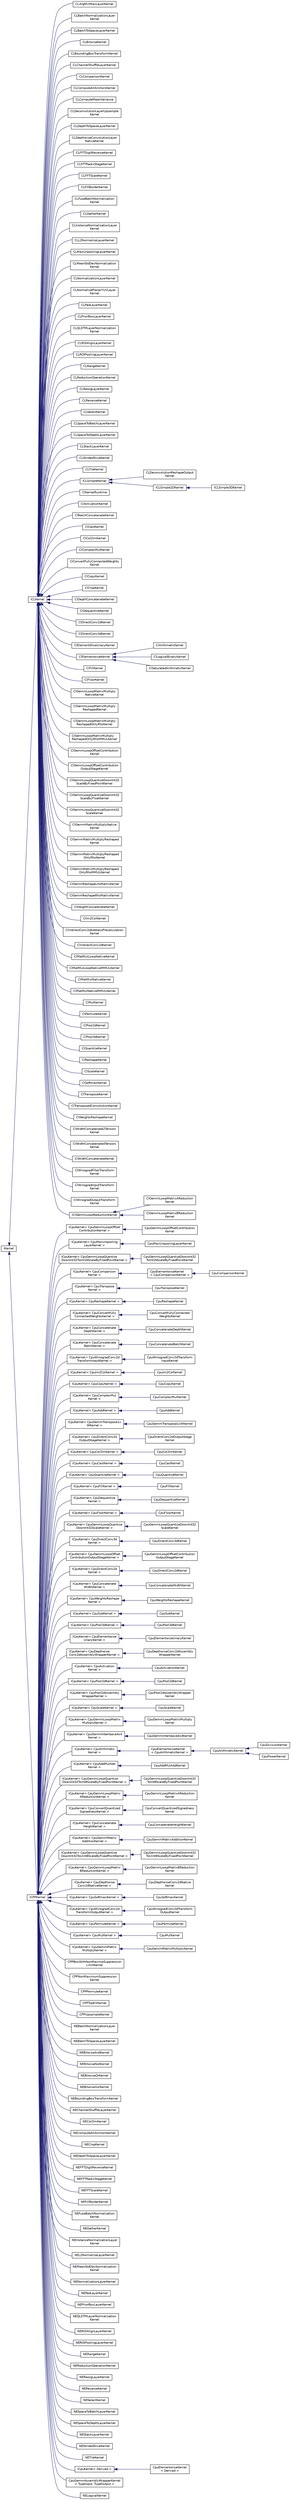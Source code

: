 digraph "Graphical Class Hierarchy"
{
 // LATEX_PDF_SIZE
  edge [fontname="Helvetica",fontsize="10",labelfontname="Helvetica",labelfontsize="10"];
  node [fontname="Helvetica",fontsize="10",shape=record];
  rankdir="LR";
  Node0 [label="IKernel",height=0.2,width=0.4,color="black", fillcolor="white", style="filled",URL="$classarm__compute_1_1_i_kernel.xhtml",tooltip="Common information for all the kernels."];
  Node0 -> Node1 [dir="back",color="midnightblue",fontsize="10",style="solid",fontname="Helvetica"];
  Node1 [label="ICLKernel",height=0.2,width=0.4,color="black", fillcolor="white", style="filled",URL="$classarm__compute_1_1_i_c_l_kernel.xhtml",tooltip="Common interface for all the OpenCL kernels."];
  Node1 -> Node2 [dir="back",color="midnightblue",fontsize="10",style="solid",fontname="Helvetica"];
  Node2 [label="CLArgMinMaxLayerKernel",height=0.2,width=0.4,color="black", fillcolor="white", style="filled",URL="$classarm__compute_1_1_c_l_arg_min_max_layer_kernel.xhtml",tooltip="Interface for the reduction operation kernel."];
  Node1 -> Node3 [dir="back",color="midnightblue",fontsize="10",style="solid",fontname="Helvetica"];
  Node3 [label="CLBatchNormalizationLayer\lKernel",height=0.2,width=0.4,color="black", fillcolor="white", style="filled",URL="$classarm__compute_1_1_c_l_batch_normalization_layer_kernel.xhtml",tooltip="Interface for the BatchNormalization layer kernel."];
  Node1 -> Node4 [dir="back",color="midnightblue",fontsize="10",style="solid",fontname="Helvetica"];
  Node4 [label="CLBatchToSpaceLayerKernel",height=0.2,width=0.4,color="black", fillcolor="white", style="filled",URL="$classarm__compute_1_1_c_l_batch_to_space_layer_kernel.xhtml",tooltip="Interface for the batch to space kernel."];
  Node1 -> Node5 [dir="back",color="midnightblue",fontsize="10",style="solid",fontname="Helvetica"];
  Node5 [label="CLBitwiseKernel",height=0.2,width=0.4,color="black", fillcolor="white", style="filled",URL="$classarm__compute_1_1_c_l_bitwise_kernel.xhtml",tooltip="Interface for the bitwise operation kernel."];
  Node1 -> Node6 [dir="back",color="midnightblue",fontsize="10",style="solid",fontname="Helvetica"];
  Node6 [label="CLBoundingBoxTransformKernel",height=0.2,width=0.4,color="black", fillcolor="white", style="filled",URL="$classarm__compute_1_1_c_l_bounding_box_transform_kernel.xhtml",tooltip="Interface for the bounding box kernel."];
  Node1 -> Node7 [dir="back",color="midnightblue",fontsize="10",style="solid",fontname="Helvetica"];
  Node7 [label="CLChannelShuffleLayerKernel",height=0.2,width=0.4,color="black", fillcolor="white", style="filled",URL="$classarm__compute_1_1_c_l_channel_shuffle_layer_kernel.xhtml",tooltip="Interface for the channel shuffle kernel."];
  Node1 -> Node8 [dir="back",color="midnightblue",fontsize="10",style="solid",fontname="Helvetica"];
  Node8 [label="CLComparisonKernel",height=0.2,width=0.4,color="black", fillcolor="white", style="filled",URL="$classarm__compute_1_1_c_l_comparison_kernel.xhtml",tooltip="Interface for the comparison kernel."];
  Node1 -> Node9 [dir="back",color="midnightblue",fontsize="10",style="solid",fontname="Helvetica"];
  Node9 [label="CLComputeAllAnchorsKernel",height=0.2,width=0.4,color="black", fillcolor="white", style="filled",URL="$classarm__compute_1_1_c_l_compute_all_anchors_kernel.xhtml",tooltip="Interface for Compute All Anchors kernel."];
  Node1 -> Node10 [dir="back",color="midnightblue",fontsize="10",style="solid",fontname="Helvetica"];
  Node10 [label="CLComputeMeanVariance",height=0.2,width=0.4,color="black", fillcolor="white", style="filled",URL="$classarm__compute_1_1_c_l_compute_mean_variance.xhtml",tooltip="Interface for compute Mean and Variance per channel."];
  Node1 -> Node11 [dir="back",color="midnightblue",fontsize="10",style="solid",fontname="Helvetica"];
  Node11 [label="CLDeconvolutionLayerUpsample\lKernel",height=0.2,width=0.4,color="black", fillcolor="white", style="filled",URL="$classarm__compute_1_1_c_l_deconvolution_layer_upsample_kernel.xhtml",tooltip="Interface for the Deconvolution layer kernel on OpenCL."];
  Node1 -> Node12 [dir="back",color="midnightblue",fontsize="10",style="solid",fontname="Helvetica"];
  Node12 [label="CLDepthToSpaceLayerKernel",height=0.2,width=0.4,color="black", fillcolor="white", style="filled",URL="$classarm__compute_1_1_c_l_depth_to_space_layer_kernel.xhtml",tooltip="Interface for the depth to space kernel."];
  Node1 -> Node13 [dir="back",color="midnightblue",fontsize="10",style="solid",fontname="Helvetica"];
  Node13 [label="CLDepthwiseConvolutionLayer\lNativeKernel",height=0.2,width=0.4,color="black", fillcolor="white", style="filled",URL="$classarm__compute_1_1_c_l_depthwise_convolution_layer_native_kernel.xhtml",tooltip="Interface for the kernel to run a MxN depthwise convolution."];
  Node1 -> Node14 [dir="back",color="midnightblue",fontsize="10",style="solid",fontname="Helvetica"];
  Node14 [label="CLFFTDigitReverseKernel",height=0.2,width=0.4,color="black", fillcolor="white", style="filled",URL="$classarm__compute_1_1_c_l_f_f_t_digit_reverse_kernel.xhtml",tooltip="Interface for the digit reverse operation kernel."];
  Node1 -> Node15 [dir="back",color="midnightblue",fontsize="10",style="solid",fontname="Helvetica"];
  Node15 [label="CLFFTRadixStageKernel",height=0.2,width=0.4,color="black", fillcolor="white", style="filled",URL="$classarm__compute_1_1_c_l_f_f_t_radix_stage_kernel.xhtml",tooltip="Interface for the FFT radix stage kernel."];
  Node1 -> Node16 [dir="back",color="midnightblue",fontsize="10",style="solid",fontname="Helvetica"];
  Node16 [label="CLFFTScaleKernel",height=0.2,width=0.4,color="black", fillcolor="white", style="filled",URL="$classarm__compute_1_1_c_l_f_f_t_scale_kernel.xhtml",tooltip="Interface for the inverse fft scale kernel."];
  Node1 -> Node17 [dir="back",color="midnightblue",fontsize="10",style="solid",fontname="Helvetica"];
  Node17 [label="CLFillBorderKernel",height=0.2,width=0.4,color="black", fillcolor="white", style="filled",URL="$classarm__compute_1_1_c_l_fill_border_kernel.xhtml",tooltip="Interface for filling the border of a kernel."];
  Node1 -> Node18 [dir="back",color="midnightblue",fontsize="10",style="solid",fontname="Helvetica"];
  Node18 [label="CLFuseBatchNormalization\lKernel",height=0.2,width=0.4,color="black", fillcolor="white", style="filled",URL="$classarm__compute_1_1_c_l_fuse_batch_normalization_kernel.xhtml",tooltip="OpenCL kernel to fuse the batch normalization node to a preceding convolution node."];
  Node1 -> Node19 [dir="back",color="midnightblue",fontsize="10",style="solid",fontname="Helvetica"];
  Node19 [label="CLGatherKernel",height=0.2,width=0.4,color="black", fillcolor="white", style="filled",URL="$classarm__compute_1_1_c_l_gather_kernel.xhtml",tooltip="Interface for the kernel to perform tensor reshaping."];
  Node1 -> Node20 [dir="back",color="midnightblue",fontsize="10",style="solid",fontname="Helvetica"];
  Node20 [label="CLInstanceNormalizationLayer\lKernel",height=0.2,width=0.4,color="black", fillcolor="white", style="filled",URL="$classarm__compute_1_1_c_l_instance_normalization_layer_kernel.xhtml",tooltip="Interface for performing an instance normalization."];
  Node1 -> Node21 [dir="back",color="midnightblue",fontsize="10",style="solid",fontname="Helvetica"];
  Node21 [label="CLL2NormalizeLayerKernel",height=0.2,width=0.4,color="black", fillcolor="white", style="filled",URL="$classarm__compute_1_1_c_l_l2_normalize_layer_kernel.xhtml",tooltip="Interface for performing a L2 normalize on a given axis given the square sum of it in this axis."];
  Node1 -> Node22 [dir="back",color="midnightblue",fontsize="10",style="solid",fontname="Helvetica"];
  Node22 [label="CLMaxUnpoolingLayerKernel",height=0.2,width=0.4,color="black", fillcolor="white", style="filled",URL="$classarm__compute_1_1_c_l_max_unpooling_layer_kernel.xhtml",tooltip="Interface for the pooling layer kernel."];
  Node1 -> Node23 [dir="back",color="midnightblue",fontsize="10",style="solid",fontname="Helvetica"];
  Node23 [label="CLMeanStdDevNormalization\lKernel",height=0.2,width=0.4,color="black", fillcolor="white", style="filled",URL="$classarm__compute_1_1_c_l_mean_std_dev_normalization_kernel.xhtml",tooltip="Interface for the kernel to normalize the input 2D tensor across the first dimension with respect to ..."];
  Node1 -> Node24 [dir="back",color="midnightblue",fontsize="10",style="solid",fontname="Helvetica"];
  Node24 [label="CLNormalizationLayerKernel",height=0.2,width=0.4,color="black", fillcolor="white", style="filled",URL="$classarm__compute_1_1_c_l_normalization_layer_kernel.xhtml",tooltip="Interface for the normalization layer kernel."];
  Node1 -> Node25 [dir="back",color="midnightblue",fontsize="10",style="solid",fontname="Helvetica"];
  Node25 [label="CLNormalizePlanarYUVLayer\lKernel",height=0.2,width=0.4,color="black", fillcolor="white", style="filled",URL="$classarm__compute_1_1_c_l_normalize_planar_y_u_v_layer_kernel.xhtml",tooltip="Interface for the NormalizePlanarYUV layer kernel."];
  Node1 -> Node26 [dir="back",color="midnightblue",fontsize="10",style="solid",fontname="Helvetica"];
  Node26 [label="CLPadLayerKernel",height=0.2,width=0.4,color="black", fillcolor="white", style="filled",URL="$classarm__compute_1_1_c_l_pad_layer_kernel.xhtml",tooltip="Interface for the PadLayer function."];
  Node1 -> Node27 [dir="back",color="midnightblue",fontsize="10",style="solid",fontname="Helvetica"];
  Node27 [label="CLPriorBoxLayerKernel",height=0.2,width=0.4,color="black", fillcolor="white", style="filled",URL="$classarm__compute_1_1_c_l_prior_box_layer_kernel.xhtml",tooltip="Interface for the PriorBox layer kernel."];
  Node1 -> Node28 [dir="back",color="midnightblue",fontsize="10",style="solid",fontname="Helvetica"];
  Node28 [label="CLQLSTMLayerNormalization\lKernel",height=0.2,width=0.4,color="black", fillcolor="white", style="filled",URL="$classarm__compute_1_1_c_l_q_l_s_t_m_layer_normalization_kernel.xhtml",tooltip="Interface for the kernel to do layer normalization."];
  Node1 -> Node29 [dir="back",color="midnightblue",fontsize="10",style="solid",fontname="Helvetica"];
  Node29 [label="CLROIAlignLayerKernel",height=0.2,width=0.4,color="black", fillcolor="white", style="filled",URL="$classarm__compute_1_1_c_l_r_o_i_align_layer_kernel.xhtml",tooltip="Interface for the RoIAlign kernel."];
  Node1 -> Node30 [dir="back",color="midnightblue",fontsize="10",style="solid",fontname="Helvetica"];
  Node30 [label="CLROIPoolingLayerKernel",height=0.2,width=0.4,color="black", fillcolor="white", style="filled",URL="$classarm__compute_1_1_c_l_r_o_i_pooling_layer_kernel.xhtml",tooltip="Interface for the ROI pooling layer kernel."];
  Node1 -> Node31 [dir="back",color="midnightblue",fontsize="10",style="solid",fontname="Helvetica"];
  Node31 [label="CLRangeKernel",height=0.2,width=0.4,color="black", fillcolor="white", style="filled",URL="$classarm__compute_1_1_c_l_range_kernel.xhtml",tooltip="Kernel class for Range."];
  Node1 -> Node32 [dir="back",color="midnightblue",fontsize="10",style="solid",fontname="Helvetica"];
  Node32 [label="CLReductionOperationKernel",height=0.2,width=0.4,color="black", fillcolor="white", style="filled",URL="$classarm__compute_1_1_c_l_reduction_operation_kernel.xhtml",tooltip="Interface for the reduction operation kernel."];
  Node1 -> Node33 [dir="back",color="midnightblue",fontsize="10",style="solid",fontname="Helvetica"];
  Node33 [label="CLReorgLayerKernel",height=0.2,width=0.4,color="black", fillcolor="white", style="filled",URL="$classarm__compute_1_1_c_l_reorg_layer_kernel.xhtml",tooltip="OpenCL kernel to perform a reorg layer."];
  Node1 -> Node34 [dir="back",color="midnightblue",fontsize="10",style="solid",fontname="Helvetica"];
  Node34 [label="CLReverseKernel",height=0.2,width=0.4,color="black", fillcolor="white", style="filled",URL="$classarm__compute_1_1_c_l_reverse_kernel.xhtml",tooltip="Interface for the reverse kernel."];
  Node1 -> Node35 [dir="back",color="midnightblue",fontsize="10",style="solid",fontname="Helvetica"];
  Node35 [label="CLSelectKernel",height=0.2,width=0.4,color="black", fillcolor="white", style="filled",URL="$classarm__compute_1_1_c_l_select_kernel.xhtml",tooltip="OpenCL interface for executing the select kernel."];
  Node1 -> Node36 [dir="back",color="midnightblue",fontsize="10",style="solid",fontname="Helvetica"];
  Node36 [label="CLSpaceToBatchLayerKernel",height=0.2,width=0.4,color="black", fillcolor="white", style="filled",URL="$classarm__compute_1_1_c_l_space_to_batch_layer_kernel.xhtml",tooltip="Interface for the space to batch kernel."];
  Node1 -> Node37 [dir="back",color="midnightblue",fontsize="10",style="solid",fontname="Helvetica"];
  Node37 [label="CLSpaceToDepthLayerKernel",height=0.2,width=0.4,color="black", fillcolor="white", style="filled",URL="$classarm__compute_1_1_c_l_space_to_depth_layer_kernel.xhtml",tooltip="Interface for the space to depth kernel."];
  Node1 -> Node38 [dir="back",color="midnightblue",fontsize="10",style="solid",fontname="Helvetica"];
  Node38 [label="CLStackLayerKernel",height=0.2,width=0.4,color="black", fillcolor="white", style="filled",URL="$classarm__compute_1_1_c_l_stack_layer_kernel.xhtml",tooltip="OpenCL kernel to stacks a rank-R tensor into one with rank-(R+1) along the axis dimension."];
  Node1 -> Node39 [dir="back",color="midnightblue",fontsize="10",style="solid",fontname="Helvetica"];
  Node39 [label="CLStridedSliceKernel",height=0.2,width=0.4,color="black", fillcolor="white", style="filled",URL="$classarm__compute_1_1_c_l_strided_slice_kernel.xhtml",tooltip="Interface for the kernel to perform tensor strided slicing."];
  Node1 -> Node40 [dir="back",color="midnightblue",fontsize="10",style="solid",fontname="Helvetica"];
  Node40 [label="CLTileKernel",height=0.2,width=0.4,color="black", fillcolor="white", style="filled",URL="$classarm__compute_1_1_c_l_tile_kernel.xhtml",tooltip="OpenCL kernel to perform a Tile operation."];
  Node1 -> Node41 [dir="back",color="midnightblue",fontsize="10",style="solid",fontname="Helvetica"];
  Node41 [label="ICLSimpleKernel",height=0.2,width=0.4,color="black", fillcolor="white", style="filled",URL="$classarm__compute_1_1_i_c_l_simple_kernel.xhtml",tooltip="Interface for simple OpenCL kernels having 1 tensor input and 1 tensor output."];
  Node41 -> Node42 [dir="back",color="midnightblue",fontsize="10",style="solid",fontname="Helvetica"];
  Node42 [label="CLDeconvolutionReshapeOutput\lKernel",height=0.2,width=0.4,color="black", fillcolor="white", style="filled",URL="$classarm__compute_1_1_c_l_deconvolution_reshape_output_kernel.xhtml",tooltip="Interface for the OpenCL kernel to be used for reshaping the tensor before returning the result of de..."];
  Node41 -> Node43 [dir="back",color="midnightblue",fontsize="10",style="solid",fontname="Helvetica"];
  Node43 [label="ICLSimple2DKernel",height=0.2,width=0.4,color="black", fillcolor="white", style="filled",URL="$classarm__compute_1_1_i_c_l_simple2_d_kernel.xhtml",tooltip="Interface for simple OpenCL kernels having 1 tensor input and 1 tensor output."];
  Node43 -> Node44 [dir="back",color="midnightblue",fontsize="10",style="solid",fontname="Helvetica"];
  Node44 [label="ICLSimple3DKernel",height=0.2,width=0.4,color="black", fillcolor="white", style="filled",URL="$classarm__compute_1_1_i_c_l_simple3_d_kernel.xhtml",tooltip="Interface for simple OpenCL kernels having 1 tensor input and 1 tensor output."];
  Node1 -> Node45 [dir="back",color="midnightblue",fontsize="10",style="solid",fontname="Helvetica"];
  Node45 [label="ClKernelRuntime",height=0.2,width=0.4,color="black", fillcolor="white", style="filled",URL="$classarm__compute_1_1experimental_1_1dynamic__fusion_1_1_cl_kernel_runtime.xhtml",tooltip="OpenCL runtime to run a single kernel."];
  Node1 -> Node46 [dir="back",color="midnightblue",fontsize="10",style="solid",fontname="Helvetica"];
  Node46 [label="ClActivationKernel",height=0.2,width=0.4,color="black", fillcolor="white", style="filled",URL="$classarm__compute_1_1opencl_1_1kernels_1_1_cl_activation_kernel.xhtml",tooltip="Interface for the activation kernel."];
  Node1 -> Node47 [dir="back",color="midnightblue",fontsize="10",style="solid",fontname="Helvetica"];
  Node47 [label="ClBatchConcatenateKernel",height=0.2,width=0.4,color="black", fillcolor="white", style="filled",URL="$classarm__compute_1_1opencl_1_1kernels_1_1_cl_batch_concatenate_kernel.xhtml",tooltip="Interface for the batch concatenate kernel."];
  Node1 -> Node48 [dir="back",color="midnightblue",fontsize="10",style="solid",fontname="Helvetica"];
  Node48 [label="ClCastKernel",height=0.2,width=0.4,color="black", fillcolor="white", style="filled",URL="$classarm__compute_1_1opencl_1_1kernels_1_1_cl_cast_kernel.xhtml",tooltip="Casts a given tensor to a new type."];
  Node1 -> Node49 [dir="back",color="midnightblue",fontsize="10",style="solid",fontname="Helvetica"];
  Node49 [label="ClCol2ImKernel",height=0.2,width=0.4,color="black", fillcolor="white", style="filled",URL="$classarm__compute_1_1opencl_1_1kernels_1_1_cl_col2_im_kernel.xhtml",tooltip="Interface for the col2im reshaping kernel."];
  Node1 -> Node50 [dir="back",color="midnightblue",fontsize="10",style="solid",fontname="Helvetica"];
  Node50 [label="ClComplexMulKernel",height=0.2,width=0.4,color="black", fillcolor="white", style="filled",URL="$classarm__compute_1_1opencl_1_1kernels_1_1_cl_complex_mul_kernel.xhtml",tooltip="Interface for the complex pixelwise multiplication kernel."];
  Node1 -> Node51 [dir="back",color="midnightblue",fontsize="10",style="solid",fontname="Helvetica"];
  Node51 [label="ClConvertFullyConnectedWeights\lKernel",height=0.2,width=0.4,color="black", fillcolor="white", style="filled",URL="$classarm__compute_1_1opencl_1_1kernels_1_1_cl_convert_fully_connected_weights_kernel.xhtml",tooltip=" "];
  Node1 -> Node52 [dir="back",color="midnightblue",fontsize="10",style="solid",fontname="Helvetica"];
  Node52 [label="ClCopyKernel",height=0.2,width=0.4,color="black", fillcolor="white", style="filled",URL="$classarm__compute_1_1opencl_1_1kernels_1_1_cl_copy_kernel.xhtml",tooltip="OpenCL kernel to perform a copy between two tensors."];
  Node1 -> Node53 [dir="back",color="midnightblue",fontsize="10",style="solid",fontname="Helvetica"];
  Node53 [label="ClCropKernel",height=0.2,width=0.4,color="black", fillcolor="white", style="filled",URL="$classarm__compute_1_1opencl_1_1kernels_1_1_cl_crop_kernel.xhtml",tooltip="OpenCL kernel to perform a copy between two tensors."];
  Node1 -> Node54 [dir="back",color="midnightblue",fontsize="10",style="solid",fontname="Helvetica"];
  Node54 [label="ClDepthConcatenateKernel",height=0.2,width=0.4,color="black", fillcolor="white", style="filled",URL="$classarm__compute_1_1opencl_1_1kernels_1_1_cl_depth_concatenate_kernel.xhtml",tooltip="Interface for the depth concatenate kernel."];
  Node1 -> Node55 [dir="back",color="midnightblue",fontsize="10",style="solid",fontname="Helvetica"];
  Node55 [label="ClDequantizeKernel",height=0.2,width=0.4,color="black", fillcolor="white", style="filled",URL="$classarm__compute_1_1opencl_1_1kernels_1_1_cl_dequantize_kernel.xhtml",tooltip="Interface for the dequantization layer kernel."];
  Node1 -> Node56 [dir="back",color="midnightblue",fontsize="10",style="solid",fontname="Helvetica"];
  Node56 [label="ClDirectConv2dKernel",height=0.2,width=0.4,color="black", fillcolor="white", style="filled",URL="$classarm__compute_1_1opencl_1_1kernels_1_1_cl_direct_conv2d_kernel.xhtml",tooltip="Interface for the direct convolution kernel."];
  Node1 -> Node57 [dir="back",color="midnightblue",fontsize="10",style="solid",fontname="Helvetica"];
  Node57 [label="ClDirectConv3dKernel",height=0.2,width=0.4,color="black", fillcolor="white", style="filled",URL="$classarm__compute_1_1opencl_1_1kernels_1_1_cl_direct_conv3d_kernel.xhtml",tooltip="Interface for the direct convolution 3d kernel."];
  Node1 -> Node58 [dir="back",color="midnightblue",fontsize="10",style="solid",fontname="Helvetica"];
  Node58 [label="ClElementWiseUnaryKernel",height=0.2,width=0.4,color="black", fillcolor="white", style="filled",URL="$classarm__compute_1_1opencl_1_1kernels_1_1_cl_element_wise_unary_kernel.xhtml",tooltip="Interface for the elementwise unary operator."];
  Node1 -> Node59 [dir="back",color="midnightblue",fontsize="10",style="solid",fontname="Helvetica"];
  Node59 [label="ClElementwiseKernel",height=0.2,width=0.4,color="black", fillcolor="white", style="filled",URL="$classarm__compute_1_1opencl_1_1kernels_1_1_cl_elementwise_kernel.xhtml",tooltip="Interface for an element-wise operation kernel."];
  Node59 -> Node60 [dir="back",color="midnightblue",fontsize="10",style="solid",fontname="Helvetica"];
  Node60 [label="ClArithmeticKernel",height=0.2,width=0.4,color="black", fillcolor="white", style="filled",URL="$classarm__compute_1_1opencl_1_1kernels_1_1_cl_arithmetic_kernel.xhtml",tooltip=" "];
  Node59 -> Node61 [dir="back",color="midnightblue",fontsize="10",style="solid",fontname="Helvetica"];
  Node61 [label="ClLogicalBinaryKernel",height=0.2,width=0.4,color="black", fillcolor="white", style="filled",URL="$classarm__compute_1_1opencl_1_1kernels_1_1_cl_logical_binary_kernel.xhtml",tooltip=" "];
  Node59 -> Node62 [dir="back",color="midnightblue",fontsize="10",style="solid",fontname="Helvetica"];
  Node62 [label="ClSaturatedArithmeticKernel",height=0.2,width=0.4,color="black", fillcolor="white", style="filled",URL="$classarm__compute_1_1opencl_1_1kernels_1_1_cl_saturated_arithmetic_kernel.xhtml",tooltip="Addition operation."];
  Node1 -> Node63 [dir="back",color="midnightblue",fontsize="10",style="solid",fontname="Helvetica"];
  Node63 [label="ClFillKernel",height=0.2,width=0.4,color="black", fillcolor="white", style="filled",URL="$classarm__compute_1_1opencl_1_1kernels_1_1_cl_fill_kernel.xhtml",tooltip="Interface for filling the planes of a tensor."];
  Node1 -> Node64 [dir="back",color="midnightblue",fontsize="10",style="solid",fontname="Helvetica"];
  Node64 [label="ClFloorKernel",height=0.2,width=0.4,color="black", fillcolor="white", style="filled",URL="$classarm__compute_1_1opencl_1_1kernels_1_1_cl_floor_kernel.xhtml",tooltip="OpenCL kernel to perform a floor operation."];
  Node1 -> Node65 [dir="back",color="midnightblue",fontsize="10",style="solid",fontname="Helvetica"];
  Node65 [label="ClGemmLowpMatrixMultiply\lNativeKernel",height=0.2,width=0.4,color="black", fillcolor="white", style="filled",URL="$classarm__compute_1_1opencl_1_1kernels_1_1_cl_gemm_lowp_matrix_multiply_native_kernel.xhtml",tooltip="OpenCL kernel to multiply matrices with QASYMM8/QASYMM8_SIGNED data type."];
  Node1 -> Node66 [dir="back",color="midnightblue",fontsize="10",style="solid",fontname="Helvetica"];
  Node66 [label="ClGemmLowpMatrixMultiply\lReshapedKernel",height=0.2,width=0.4,color="black", fillcolor="white", style="filled",URL="$classarm__compute_1_1opencl_1_1kernels_1_1_cl_gemm_lowp_matrix_multiply_reshaped_kernel.xhtml",tooltip="OpenCL kernel to multiply matrices when both the input matrices LHS (src0) and RHS (src1) have been r..."];
  Node1 -> Node67 [dir="back",color="midnightblue",fontsize="10",style="solid",fontname="Helvetica"];
  Node67 [label="ClGemmLowpMatrixMultiply\lReshapedOnlyRhsKernel",height=0.2,width=0.4,color="black", fillcolor="white", style="filled",URL="$classarm__compute_1_1opencl_1_1kernels_1_1_cl_gemm_lowp_matrix_multiply_reshaped_only_rhs_kernel.xhtml",tooltip="OpenCL kernel to multiply matrices with QASYMM8 data type when only the input matrix RHS (src1) has b..."];
  Node1 -> Node68 [dir="back",color="midnightblue",fontsize="10",style="solid",fontname="Helvetica"];
  Node68 [label="ClGemmLowpMatrixMultiply\lReshapedOnlyRhsMMULKernel",height=0.2,width=0.4,color="black", fillcolor="white", style="filled",URL="$classarm__compute_1_1opencl_1_1kernels_1_1_cl_gemm_lowp_matrix_multiply_reshaped_only_rhs_m_m_u_l_kernel.xhtml",tooltip="OpenCL kernel to multiply matrices with QASYMM8/QASYMM8_SIGNED data types when only the input matrix ..."];
  Node1 -> Node69 [dir="back",color="midnightblue",fontsize="10",style="solid",fontname="Helvetica"];
  Node69 [label="ClGemmLowpOffsetContribution\lKernel",height=0.2,width=0.4,color="black", fillcolor="white", style="filled",URL="$classarm__compute_1_1opencl_1_1kernels_1_1_cl_gemm_lowp_offset_contribution_kernel.xhtml",tooltip="OpenCL kernel used to add the offset contribution after the matrix multiplication."];
  Node1 -> Node70 [dir="back",color="midnightblue",fontsize="10",style="solid",fontname="Helvetica"];
  Node70 [label="ClGemmLowpOffsetContribution\lOutputStageKernel",height=0.2,width=0.4,color="black", fillcolor="white", style="filled",URL="$classarm__compute_1_1opencl_1_1kernels_1_1_cl_gemm_lowp_offset_contribution_output_stage_kernel.xhtml",tooltip="OpenCL kernel used to add the offset contribution after the matrix multiplication and perform the out..."];
  Node1 -> Node71 [dir="back",color="midnightblue",fontsize="10",style="solid",fontname="Helvetica"];
  Node71 [label="ClGemmLowpQuantizeDownInt32\lScaleByFixedPointKernel",height=0.2,width=0.4,color="black", fillcolor="white", style="filled",URL="$classarm__compute_1_1opencl_1_1kernels_1_1_cl_gemm_lowp_quantize_down_int32_scale_by_fixed_point_kernel.xhtml",tooltip="OpenCL kernel used to quantize down the int32 accumulator values of GEMMLowp to QASYMM8/QASYMM8_SIGNE..."];
  Node1 -> Node72 [dir="back",color="midnightblue",fontsize="10",style="solid",fontname="Helvetica"];
  Node72 [label="ClGemmLowpQuantizeDownInt32\lScaleByFloatKernel",height=0.2,width=0.4,color="black", fillcolor="white", style="filled",URL="$classarm__compute_1_1opencl_1_1kernels_1_1_cl_gemm_lowp_quantize_down_int32_scale_by_float_kernel.xhtml",tooltip="OpenCL kernel used to quantize down the int32 accumulator values of GEMMLowp to QASYMM8/QASYMM8_SIGNE..."];
  Node1 -> Node73 [dir="back",color="midnightblue",fontsize="10",style="solid",fontname="Helvetica"];
  Node73 [label="ClGemmLowpQuantizeDownInt32\lScaleKernel",height=0.2,width=0.4,color="black", fillcolor="white", style="filled",URL="$classarm__compute_1_1opencl_1_1kernels_1_1_cl_gemm_lowp_quantize_down_int32_scale_kernel.xhtml",tooltip="OpenCL kernel used to quantize down the int32 accumulator values of GEMMLowp to QASYMM8/QASYMM8_SIGNE..."];
  Node1 -> Node74 [dir="back",color="midnightblue",fontsize="10",style="solid",fontname="Helvetica"];
  Node74 [label="ClGemmMatrixMultiplyNative\lKernel",height=0.2,width=0.4,color="black", fillcolor="white", style="filled",URL="$classarm__compute_1_1opencl_1_1kernels_1_1_cl_gemm_matrix_multiply_native_kernel.xhtml",tooltip="OpenCL kernel to multiply matrices when neither of the input matrices have been reshaped."];
  Node1 -> Node75 [dir="back",color="midnightblue",fontsize="10",style="solid",fontname="Helvetica"];
  Node75 [label="ClGemmMatrixMultiplyReshaped\lKernel",height=0.2,width=0.4,color="black", fillcolor="white", style="filled",URL="$classarm__compute_1_1opencl_1_1kernels_1_1_cl_gemm_matrix_multiply_reshaped_kernel.xhtml",tooltip="OpenCL kernel to multiply matrices when both the input matrices LHS (src0) and RHS (src1) have been r..."];
  Node1 -> Node76 [dir="back",color="midnightblue",fontsize="10",style="solid",fontname="Helvetica"];
  Node76 [label="ClGemmMatrixMultiplyReshaped\lOnlyRhsKernel",height=0.2,width=0.4,color="black", fillcolor="white", style="filled",URL="$classarm__compute_1_1opencl_1_1kernels_1_1_cl_gemm_matrix_multiply_reshaped_only_rhs_kernel.xhtml",tooltip="OpenCL kernel to multiply matrices when only the input matrix RHS (src1) has been reshaped."];
  Node1 -> Node77 [dir="back",color="midnightblue",fontsize="10",style="solid",fontname="Helvetica"];
  Node77 [label="ClGemmMatrixMultiplyReshaped\lOnlyRhsMMULKernel",height=0.2,width=0.4,color="black", fillcolor="white", style="filled",URL="$classarm__compute_1_1opencl_1_1kernels_1_1_cl_gemm_matrix_multiply_reshaped_only_rhs_m_m_u_l_kernel.xhtml",tooltip="OpenCL kernel to multiply matrices using MMUL when only the input matrix RHS (src1) has been reshaped..."];
  Node1 -> Node78 [dir="back",color="midnightblue",fontsize="10",style="solid",fontname="Helvetica"];
  Node78 [label="ClGemmReshapeLhsMatrixKernel",height=0.2,width=0.4,color="black", fillcolor="white", style="filled",URL="$classarm__compute_1_1opencl_1_1kernels_1_1_cl_gemm_reshape_lhs_matrix_kernel.xhtml",tooltip="OpenCL kernel to reshape the LHS matrix when performing the matrix multiplication."];
  Node1 -> Node79 [dir="back",color="midnightblue",fontsize="10",style="solid",fontname="Helvetica"];
  Node79 [label="ClGemmReshapeRhsMatrixKernel",height=0.2,width=0.4,color="black", fillcolor="white", style="filled",URL="$classarm__compute_1_1opencl_1_1kernels_1_1_cl_gemm_reshape_rhs_matrix_kernel.xhtml",tooltip="OpenCL kernel to reshape the RHS matrix when performing the matrix multiplication In particular,..."];
  Node1 -> Node80 [dir="back",color="midnightblue",fontsize="10",style="solid",fontname="Helvetica"];
  Node80 [label="ClHeightConcatenateKernel",height=0.2,width=0.4,color="black", fillcolor="white", style="filled",URL="$classarm__compute_1_1opencl_1_1kernels_1_1_cl_height_concatenate_kernel.xhtml",tooltip="Interface for the height concatenate kernel."];
  Node1 -> Node81 [dir="back",color="midnightblue",fontsize="10",style="solid",fontname="Helvetica"];
  Node81 [label="ClIm2ColKernel",height=0.2,width=0.4,color="black", fillcolor="white", style="filled",URL="$classarm__compute_1_1opencl_1_1kernels_1_1_cl_im2_col_kernel.xhtml",tooltip="Interface for the im2col reshape kernel."];
  Node1 -> Node82 [dir="back",color="midnightblue",fontsize="10",style="solid",fontname="Helvetica"];
  Node82 [label="ClIndirectConv2dAddressPrecalculation\lKernel",height=0.2,width=0.4,color="black", fillcolor="white", style="filled",URL="$classarm__compute_1_1opencl_1_1kernels_1_1_cl_indirect_conv2d_address_precalculation_kernel.xhtml",tooltip="Interface for the direct convolution kernel."];
  Node1 -> Node83 [dir="back",color="midnightblue",fontsize="10",style="solid",fontname="Helvetica"];
  Node83 [label="ClIndirectConv2dKernel",height=0.2,width=0.4,color="black", fillcolor="white", style="filled",URL="$classarm__compute_1_1opencl_1_1kernels_1_1_cl_indirect_conv2d_kernel.xhtml",tooltip="Interface for the indirect convolution kernel."];
  Node1 -> Node84 [dir="back",color="midnightblue",fontsize="10",style="solid",fontname="Helvetica"];
  Node84 [label="ClMatMulLowpNativeKernel",height=0.2,width=0.4,color="black", fillcolor="white", style="filled",URL="$classarm__compute_1_1opencl_1_1kernels_1_1_cl_mat_mul_lowp_native_kernel.xhtml",tooltip=" "];
  Node1 -> Node85 [dir="back",color="midnightblue",fontsize="10",style="solid",fontname="Helvetica"];
  Node85 [label="ClMatMulLowpNativeMMULKernel",height=0.2,width=0.4,color="black", fillcolor="white", style="filled",URL="$classarm__compute_1_1opencl_1_1kernels_1_1_cl_mat_mul_lowp_native_m_m_u_l_kernel.xhtml",tooltip=" "];
  Node1 -> Node86 [dir="back",color="midnightblue",fontsize="10",style="solid",fontname="Helvetica"];
  Node86 [label="ClMatMulNativeKernel",height=0.2,width=0.4,color="black", fillcolor="white", style="filled",URL="$classarm__compute_1_1opencl_1_1kernels_1_1_cl_mat_mul_native_kernel.xhtml",tooltip=" "];
  Node1 -> Node87 [dir="back",color="midnightblue",fontsize="10",style="solid",fontname="Helvetica"];
  Node87 [label="ClMatMulNativeMMULKernel",height=0.2,width=0.4,color="black", fillcolor="white", style="filled",URL="$classarm__compute_1_1opencl_1_1kernels_1_1_cl_mat_mul_native_m_m_u_l_kernel.xhtml",tooltip=" "];
  Node1 -> Node88 [dir="back",color="midnightblue",fontsize="10",style="solid",fontname="Helvetica"];
  Node88 [label="ClMulKernel",height=0.2,width=0.4,color="black", fillcolor="white", style="filled",URL="$classarm__compute_1_1opencl_1_1kernels_1_1_cl_mul_kernel.xhtml",tooltip="Interface for the pixelwise multiplication kernel."];
  Node1 -> Node89 [dir="back",color="midnightblue",fontsize="10",style="solid",fontname="Helvetica"];
  Node89 [label="ClPermuteKernel",height=0.2,width=0.4,color="black", fillcolor="white", style="filled",URL="$classarm__compute_1_1opencl_1_1kernels_1_1_cl_permute_kernel.xhtml",tooltip="OpenCL kernel to perform tensor permutation."];
  Node1 -> Node90 [dir="back",color="midnightblue",fontsize="10",style="solid",fontname="Helvetica"];
  Node90 [label="ClPool2dKernel",height=0.2,width=0.4,color="black", fillcolor="white", style="filled",URL="$classarm__compute_1_1opencl_1_1kernels_1_1_cl_pool2d_kernel.xhtml",tooltip="Interface for the pooling layer kernel."];
  Node1 -> Node91 [dir="back",color="midnightblue",fontsize="10",style="solid",fontname="Helvetica"];
  Node91 [label="ClPool3dKernel",height=0.2,width=0.4,color="black", fillcolor="white", style="filled",URL="$classarm__compute_1_1opencl_1_1kernels_1_1_cl_pool3d_kernel.xhtml",tooltip="Interface for the pooling layer kernel."];
  Node1 -> Node92 [dir="back",color="midnightblue",fontsize="10",style="solid",fontname="Helvetica"];
  Node92 [label="ClQuantizeKernel",height=0.2,width=0.4,color="black", fillcolor="white", style="filled",URL="$classarm__compute_1_1opencl_1_1kernels_1_1_cl_quantize_kernel.xhtml",tooltip="Interface for the quantization layer kernel."];
  Node1 -> Node93 [dir="back",color="midnightblue",fontsize="10",style="solid",fontname="Helvetica"];
  Node93 [label="ClReshapeKernel",height=0.2,width=0.4,color="black", fillcolor="white", style="filled",URL="$classarm__compute_1_1opencl_1_1kernels_1_1_cl_reshape_kernel.xhtml",tooltip="Interface for the kernel to perform tensor reshaping."];
  Node1 -> Node94 [dir="back",color="midnightblue",fontsize="10",style="solid",fontname="Helvetica"];
  Node94 [label="ClScaleKernel",height=0.2,width=0.4,color="black", fillcolor="white", style="filled",URL="$classarm__compute_1_1opencl_1_1kernels_1_1_cl_scale_kernel.xhtml",tooltip="Interface for the scale kernel."];
  Node1 -> Node95 [dir="back",color="midnightblue",fontsize="10",style="solid",fontname="Helvetica"];
  Node95 [label="ClSoftmaxKernel",height=0.2,width=0.4,color="black", fillcolor="white", style="filled",URL="$classarm__compute_1_1opencl_1_1kernels_1_1_cl_softmax_kernel.xhtml",tooltip="The CL kernel that performs softmax function."];
  Node1 -> Node96 [dir="back",color="midnightblue",fontsize="10",style="solid",fontname="Helvetica"];
  Node96 [label="ClTransposeKernel",height=0.2,width=0.4,color="black", fillcolor="white", style="filled",URL="$classarm__compute_1_1opencl_1_1kernels_1_1_cl_transpose_kernel.xhtml",tooltip="OpenCL kernel to transpose a tensor."];
  Node1 -> Node97 [dir="back",color="midnightblue",fontsize="10",style="solid",fontname="Helvetica"];
  Node97 [label="ClTransposedConvolutionKernel",height=0.2,width=0.4,color="black", fillcolor="white", style="filled",URL="$classarm__compute_1_1opencl_1_1kernels_1_1_cl_transposed_convolution_kernel.xhtml",tooltip="OpenCL kernel for transposed convolution."];
  Node1 -> Node98 [dir="back",color="midnightblue",fontsize="10",style="solid",fontname="Helvetica"];
  Node98 [label="ClWeightsReshapeKernel",height=0.2,width=0.4,color="black", fillcolor="white", style="filled",URL="$classarm__compute_1_1opencl_1_1kernels_1_1_cl_weights_reshape_kernel.xhtml",tooltip="OpenCL kernel to perform reshaping on the weights used by convolution and locally connected layer."];
  Node1 -> Node99 [dir="back",color="midnightblue",fontsize="10",style="solid",fontname="Helvetica"];
  Node99 [label="ClWidthConcatenate2Tensors\lKernel",height=0.2,width=0.4,color="black", fillcolor="white", style="filled",URL="$classarm__compute_1_1opencl_1_1kernels_1_1_cl_width_concatenate2_tensors_kernel.xhtml",tooltip="Interface for the width concatenate kernel of 2 tensors."];
  Node1 -> Node100 [dir="back",color="midnightblue",fontsize="10",style="solid",fontname="Helvetica"];
  Node100 [label="ClWidthConcatenate4Tensors\lKernel",height=0.2,width=0.4,color="black", fillcolor="white", style="filled",URL="$classarm__compute_1_1opencl_1_1kernels_1_1_cl_width_concatenate4_tensors_kernel.xhtml",tooltip="Interface for the width concatenate kernel of 4 tensors."];
  Node1 -> Node101 [dir="back",color="midnightblue",fontsize="10",style="solid",fontname="Helvetica"];
  Node101 [label="ClWidthConcatenateKernel",height=0.2,width=0.4,color="black", fillcolor="white", style="filled",URL="$classarm__compute_1_1opencl_1_1kernels_1_1_cl_width_concatenate_kernel.xhtml",tooltip="Interface for the width concatenate kernel."];
  Node1 -> Node102 [dir="back",color="midnightblue",fontsize="10",style="solid",fontname="Helvetica"];
  Node102 [label="ClWinogradFilterTransform\lKernel",height=0.2,width=0.4,color="black", fillcolor="white", style="filled",URL="$classarm__compute_1_1opencl_1_1kernels_1_1_cl_winograd_filter_transform_kernel.xhtml",tooltip="Interface for the Winograd filter transform kernel."];
  Node1 -> Node103 [dir="back",color="midnightblue",fontsize="10",style="solid",fontname="Helvetica"];
  Node103 [label="ClWinogradInputTransform\lKernel",height=0.2,width=0.4,color="black", fillcolor="white", style="filled",URL="$classarm__compute_1_1opencl_1_1kernels_1_1_cl_winograd_input_transform_kernel.xhtml",tooltip="OpenCL kernel to perform Winograd input transform."];
  Node1 -> Node104 [dir="back",color="midnightblue",fontsize="10",style="solid",fontname="Helvetica"];
  Node104 [label="ClWinogradOutputTransform\lKernel",height=0.2,width=0.4,color="black", fillcolor="white", style="filled",URL="$classarm__compute_1_1opencl_1_1kernels_1_1_cl_winograd_output_transform_kernel.xhtml",tooltip="Interface for the Winograd output transform kernel."];
  Node1 -> Node105 [dir="back",color="midnightblue",fontsize="10",style="solid",fontname="Helvetica"];
  Node105 [label="IClGemmLowpReductionKernel",height=0.2,width=0.4,color="black", fillcolor="white", style="filled",URL="$classarm__compute_1_1opencl_1_1kernels_1_1_i_cl_gemm_lowp_reduction_kernel.xhtml",tooltip="Common interface for all OpenCL reduction kernels."];
  Node105 -> Node106 [dir="back",color="midnightblue",fontsize="10",style="solid",fontname="Helvetica"];
  Node106 [label="ClGemmLowpMatrixAReduction\lKernel",height=0.2,width=0.4,color="black", fillcolor="white", style="filled",URL="$classarm__compute_1_1opencl_1_1kernels_1_1_cl_gemm_lowp_matrix_a_reduction_kernel.xhtml",tooltip="OpenCL kernel used to compute the row-vectors of sums of all the entries in each row of Matrix A."];
  Node105 -> Node107 [dir="back",color="midnightblue",fontsize="10",style="solid",fontname="Helvetica"];
  Node107 [label="ClGemmLowpMatrixBReduction\lKernel",height=0.2,width=0.4,color="black", fillcolor="white", style="filled",URL="$classarm__compute_1_1opencl_1_1kernels_1_1_cl_gemm_lowp_matrix_b_reduction_kernel.xhtml",tooltip="OpenCL kernel used to compute the row-vectors of sums of all the entries in each column of Matrix B."];
  Node0 -> Node108 [dir="back",color="midnightblue",fontsize="10",style="solid",fontname="Helvetica"];
  Node108 [label="ICPPKernel",height=0.2,width=0.4,color="black", fillcolor="white", style="filled",URL="$classarm__compute_1_1_i_c_p_p_kernel.xhtml",tooltip="Common interface for all kernels implemented in C++."];
  Node108 -> Node109 [dir="back",color="midnightblue",fontsize="10",style="solid",fontname="Helvetica"];
  Node109 [label="ICpuKernel\< CpuGemmLowpOffset\lContributionKernel \>",height=0.2,width=0.4,color="black", fillcolor="white", style="filled",URL="$classarm__compute_1_1cpu_1_1_i_cpu_kernel.xhtml",tooltip=" "];
  Node109 -> Node110 [dir="back",color="midnightblue",fontsize="10",style="solid",fontname="Helvetica"];
  Node110 [label="CpuGemmLowpOffsetContribution\lKernel",height=0.2,width=0.4,color="black", fillcolor="white", style="filled",URL="$classarm__compute_1_1cpu_1_1kernels_1_1_cpu_gemm_lowp_offset_contribution_kernel.xhtml",tooltip="Kernel used to add the offset contribution after CpuGemmLowpMatrixMultiplyKernel."];
  Node108 -> Node111 [dir="back",color="midnightblue",fontsize="10",style="solid",fontname="Helvetica"];
  Node111 [label="ICpuKernel\< CpuMaxUnpooling\lLayerKernel \>",height=0.2,width=0.4,color="black", fillcolor="white", style="filled",URL="$classarm__compute_1_1cpu_1_1_i_cpu_kernel.xhtml",tooltip=" "];
  Node111 -> Node112 [dir="back",color="midnightblue",fontsize="10",style="solid",fontname="Helvetica"];
  Node112 [label="CpuMaxUnpoolingLayerKernel",height=0.2,width=0.4,color="black", fillcolor="white", style="filled",URL="$classarm__compute_1_1cpu_1_1kernels_1_1_cpu_max_unpooling_layer_kernel.xhtml",tooltip="Interface for the pooling layer kernel."];
  Node108 -> Node113 [dir="back",color="midnightblue",fontsize="10",style="solid",fontname="Helvetica"];
  Node113 [label="ICpuKernel\< CpuGemmLowpQuantize\lDownInt32ToInt16ScaleByFixedPointKernel \>",height=0.2,width=0.4,color="black", fillcolor="white", style="filled",URL="$classarm__compute_1_1cpu_1_1_i_cpu_kernel.xhtml",tooltip=" "];
  Node113 -> Node114 [dir="back",color="midnightblue",fontsize="10",style="solid",fontname="Helvetica"];
  Node114 [label="CpuGemmLowpQuantizeDownInt32\lToInt16ScaleByFixedPointKernel",height=0.2,width=0.4,color="black", fillcolor="white", style="filled",URL="$classarm__compute_1_1cpu_1_1kernels_1_1_cpu_gemm_lowp_quantize_down_int32_to_int16_scale_by_fixed_point_kernel.xhtml",tooltip="Kernel used to quantize down the int32 accumulator values of GEMMLowp to QSYMM16."];
  Node108 -> Node115 [dir="back",color="midnightblue",fontsize="10",style="solid",fontname="Helvetica"];
  Node115 [label="ICpuKernel\< CpuComparison\lKernel \>",height=0.2,width=0.4,color="black", fillcolor="white", style="filled",URL="$classarm__compute_1_1cpu_1_1_i_cpu_kernel.xhtml",tooltip=" "];
  Node115 -> Node116 [dir="back",color="midnightblue",fontsize="10",style="solid",fontname="Helvetica"];
  Node116 [label="CpuElementwiseKernel\l\< CpuComparisonKernel \>",height=0.2,width=0.4,color="black", fillcolor="white", style="filled",URL="$classarm__compute_1_1cpu_1_1kernels_1_1_cpu_elementwise_kernel.xhtml",tooltip=" "];
  Node116 -> Node117 [dir="back",color="midnightblue",fontsize="10",style="solid",fontname="Helvetica"];
  Node117 [label="CpuComparisonKernel",height=0.2,width=0.4,color="black", fillcolor="white", style="filled",URL="$classarm__compute_1_1cpu_1_1kernels_1_1_cpu_comparison_kernel.xhtml",tooltip=" "];
  Node108 -> Node118 [dir="back",color="midnightblue",fontsize="10",style="solid",fontname="Helvetica"];
  Node118 [label="ICpuKernel\< CpuTranspose\lKernel \>",height=0.2,width=0.4,color="black", fillcolor="white", style="filled",URL="$classarm__compute_1_1cpu_1_1_i_cpu_kernel.xhtml",tooltip=" "];
  Node118 -> Node119 [dir="back",color="midnightblue",fontsize="10",style="solid",fontname="Helvetica"];
  Node119 [label="CpuTransposeKernel",height=0.2,width=0.4,color="black", fillcolor="white", style="filled",URL="$classarm__compute_1_1cpu_1_1kernels_1_1_cpu_transpose_kernel.xhtml",tooltip="Kernel which transposes the elements of a matrix."];
  Node108 -> Node120 [dir="back",color="midnightblue",fontsize="10",style="solid",fontname="Helvetica"];
  Node120 [label="ICpuKernel\< CpuReshapeKernel \>",height=0.2,width=0.4,color="black", fillcolor="white", style="filled",URL="$classarm__compute_1_1cpu_1_1_i_cpu_kernel.xhtml",tooltip=" "];
  Node120 -> Node121 [dir="back",color="midnightblue",fontsize="10",style="solid",fontname="Helvetica"];
  Node121 [label="CpuReshapeKernel",height=0.2,width=0.4,color="black", fillcolor="white", style="filled",URL="$classarm__compute_1_1cpu_1_1kernels_1_1_cpu_reshape_kernel.xhtml",tooltip="Interface for the kernel to perform tensor reshaping."];
  Node108 -> Node122 [dir="back",color="midnightblue",fontsize="10",style="solid",fontname="Helvetica"];
  Node122 [label="ICpuKernel\< CpuConvertFully\lConnectedWeightsKernel \>",height=0.2,width=0.4,color="black", fillcolor="white", style="filled",URL="$classarm__compute_1_1cpu_1_1_i_cpu_kernel.xhtml",tooltip=" "];
  Node122 -> Node123 [dir="back",color="midnightblue",fontsize="10",style="solid",fontname="Helvetica"];
  Node123 [label="CpuConvertFullyConnected\lWeightsKernel",height=0.2,width=0.4,color="black", fillcolor="white", style="filled",URL="$classarm__compute_1_1cpu_1_1kernels_1_1_cpu_convert_fully_connected_weights_kernel.xhtml",tooltip="Interface to convert the 2D Fully Connected weights from NCHW to NHWC or vice versa."];
  Node108 -> Node124 [dir="back",color="midnightblue",fontsize="10",style="solid",fontname="Helvetica"];
  Node124 [label="ICpuKernel\< CpuConcatenate\lDepthKernel \>",height=0.2,width=0.4,color="black", fillcolor="white", style="filled",URL="$classarm__compute_1_1cpu_1_1_i_cpu_kernel.xhtml",tooltip=" "];
  Node124 -> Node125 [dir="back",color="midnightblue",fontsize="10",style="solid",fontname="Helvetica"];
  Node125 [label="CpuConcatenateDepthKernel",height=0.2,width=0.4,color="black", fillcolor="white", style="filled",URL="$classarm__compute_1_1cpu_1_1kernels_1_1_cpu_concatenate_depth_kernel.xhtml",tooltip="Interface for the depth concatenate kernel."];
  Node108 -> Node126 [dir="back",color="midnightblue",fontsize="10",style="solid",fontname="Helvetica"];
  Node126 [label="ICpuKernel\< CpuConcatenate\lBatchKernel \>",height=0.2,width=0.4,color="black", fillcolor="white", style="filled",URL="$classarm__compute_1_1cpu_1_1_i_cpu_kernel.xhtml",tooltip=" "];
  Node126 -> Node127 [dir="back",color="midnightblue",fontsize="10",style="solid",fontname="Helvetica"];
  Node127 [label="CpuConcatenateBatchKernel",height=0.2,width=0.4,color="black", fillcolor="white", style="filled",URL="$classarm__compute_1_1cpu_1_1kernels_1_1_cpu_concatenate_batch_kernel.xhtml",tooltip="Interface for the batch concatenate kernel."];
  Node108 -> Node128 [dir="back",color="midnightblue",fontsize="10",style="solid",fontname="Helvetica"];
  Node128 [label="ICpuKernel\< CpuWinogradConv2d\lTransformInputKernel \>",height=0.2,width=0.4,color="black", fillcolor="white", style="filled",URL="$classarm__compute_1_1cpu_1_1_i_cpu_kernel.xhtml",tooltip=" "];
  Node128 -> Node129 [dir="back",color="midnightblue",fontsize="10",style="solid",fontname="Helvetica"];
  Node129 [label="CpuWinogradConv2dTransform\lInputKernel",height=0.2,width=0.4,color="black", fillcolor="white", style="filled",URL="$classarm__compute_1_1cpu_1_1_cpu_winograd_conv2d_transform_input_kernel.xhtml",tooltip=" "];
  Node108 -> Node130 [dir="back",color="midnightblue",fontsize="10",style="solid",fontname="Helvetica"];
  Node130 [label="ICpuKernel\< CpuIm2ColKernel \>",height=0.2,width=0.4,color="black", fillcolor="white", style="filled",URL="$classarm__compute_1_1cpu_1_1_i_cpu_kernel.xhtml",tooltip=" "];
  Node130 -> Node131 [dir="back",color="midnightblue",fontsize="10",style="solid",fontname="Helvetica"];
  Node131 [label="CpuIm2ColKernel",height=0.2,width=0.4,color="black", fillcolor="white", style="filled",URL="$classarm__compute_1_1cpu_1_1kernels_1_1_cpu_im2_col_kernel.xhtml",tooltip="Interface for the im2col reshape kernel."];
  Node108 -> Node132 [dir="back",color="midnightblue",fontsize="10",style="solid",fontname="Helvetica"];
  Node132 [label="ICpuKernel\< CpuCopyKernel \>",height=0.2,width=0.4,color="black", fillcolor="white", style="filled",URL="$classarm__compute_1_1cpu_1_1_i_cpu_kernel.xhtml",tooltip=" "];
  Node132 -> Node133 [dir="back",color="midnightblue",fontsize="10",style="solid",fontname="Helvetica"];
  Node133 [label="CpuCopyKernel",height=0.2,width=0.4,color="black", fillcolor="white", style="filled",URL="$classarm__compute_1_1cpu_1_1kernels_1_1_cpu_copy_kernel.xhtml",tooltip="Kernel to perform a copy between two tensors."];
  Node108 -> Node134 [dir="back",color="midnightblue",fontsize="10",style="solid",fontname="Helvetica"];
  Node134 [label="ICpuKernel\< CpuComplexMul\lKernel \>",height=0.2,width=0.4,color="black", fillcolor="white", style="filled",URL="$classarm__compute_1_1cpu_1_1_i_cpu_kernel.xhtml",tooltip=" "];
  Node134 -> Node135 [dir="back",color="midnightblue",fontsize="10",style="solid",fontname="Helvetica"];
  Node135 [label="CpuComplexMulKernel",height=0.2,width=0.4,color="black", fillcolor="white", style="filled",URL="$classarm__compute_1_1cpu_1_1kernels_1_1_cpu_complex_mul_kernel.xhtml",tooltip="Interface for the complex pixelwise multiplication kernel."];
  Node108 -> Node136 [dir="back",color="midnightblue",fontsize="10",style="solid",fontname="Helvetica"];
  Node136 [label="ICpuKernel\< CpuAddKernel \>",height=0.2,width=0.4,color="black", fillcolor="white", style="filled",URL="$classarm__compute_1_1cpu_1_1_i_cpu_kernel.xhtml",tooltip=" "];
  Node136 -> Node137 [dir="back",color="midnightblue",fontsize="10",style="solid",fontname="Helvetica"];
  Node137 [label="CpuAddKernel",height=0.2,width=0.4,color="black", fillcolor="white", style="filled",URL="$classarm__compute_1_1cpu_1_1kernels_1_1_cpu_add_kernel.xhtml",tooltip="Interface for the kernel to perform addition between two tensors."];
  Node108 -> Node138 [dir="back",color="midnightblue",fontsize="10",style="solid",fontname="Helvetica"];
  Node138 [label="ICpuKernel\< CpuGemmTranspose1x\lWKernel \>",height=0.2,width=0.4,color="black", fillcolor="white", style="filled",URL="$classarm__compute_1_1cpu_1_1_i_cpu_kernel.xhtml",tooltip=" "];
  Node138 -> Node139 [dir="back",color="midnightblue",fontsize="10",style="solid",fontname="Helvetica"];
  Node139 [label="CpuGemmTranspose1xWKernel",height=0.2,width=0.4,color="black", fillcolor="white", style="filled",URL="$classarm__compute_1_1cpu_1_1kernels_1_1_cpu_gemm_transpose1x_w_kernel.xhtml",tooltip="Kernel which transposes the elements of a matrix in chunks of 1xW, where W is equal to (16 / element ..."];
  Node108 -> Node140 [dir="back",color="midnightblue",fontsize="10",style="solid",fontname="Helvetica"];
  Node140 [label="ICpuKernel\< CpuDirectConv2d\lOutputStageKernel \>",height=0.2,width=0.4,color="black", fillcolor="white", style="filled",URL="$classarm__compute_1_1cpu_1_1_i_cpu_kernel.xhtml",tooltip=" "];
  Node140 -> Node141 [dir="back",color="midnightblue",fontsize="10",style="solid",fontname="Helvetica"];
  Node141 [label="CpuDirectConv2dOutputStage\lKernel",height=0.2,width=0.4,color="black", fillcolor="white", style="filled",URL="$classarm__compute_1_1cpu_1_1kernels_1_1_cpu_direct_conv2d_output_stage_kernel.xhtml",tooltip="Kernel to accumulate the biases, if provided, or downscale in case of quantized input."];
  Node108 -> Node142 [dir="back",color="midnightblue",fontsize="10",style="solid",fontname="Helvetica"];
  Node142 [label="ICpuKernel\< CpuCol2ImKernel \>",height=0.2,width=0.4,color="black", fillcolor="white", style="filled",URL="$classarm__compute_1_1cpu_1_1_i_cpu_kernel.xhtml",tooltip=" "];
  Node142 -> Node143 [dir="back",color="midnightblue",fontsize="10",style="solid",fontname="Helvetica"];
  Node143 [label="CpuCol2ImKernel",height=0.2,width=0.4,color="black", fillcolor="white", style="filled",URL="$classarm__compute_1_1cpu_1_1kernels_1_1_cpu_col2_im_kernel.xhtml",tooltip="Kernel to perform col2im reshaping."];
  Node108 -> Node144 [dir="back",color="midnightblue",fontsize="10",style="solid",fontname="Helvetica"];
  Node144 [label="ICpuKernel\< CpuCastKernel \>",height=0.2,width=0.4,color="black", fillcolor="white", style="filled",URL="$classarm__compute_1_1cpu_1_1_i_cpu_kernel.xhtml",tooltip=" "];
  Node144 -> Node145 [dir="back",color="midnightblue",fontsize="10",style="solid",fontname="Helvetica"];
  Node145 [label="CpuCastKernel",height=0.2,width=0.4,color="black", fillcolor="white", style="filled",URL="$classarm__compute_1_1cpu_1_1kernels_1_1_cpu_cast_kernel.xhtml",tooltip="Casts a given tensor to a new type."];
  Node108 -> Node146 [dir="back",color="midnightblue",fontsize="10",style="solid",fontname="Helvetica"];
  Node146 [label="ICpuKernel\< CpuQuantizeKernel \>",height=0.2,width=0.4,color="black", fillcolor="white", style="filled",URL="$classarm__compute_1_1cpu_1_1_i_cpu_kernel.xhtml",tooltip=" "];
  Node146 -> Node147 [dir="back",color="midnightblue",fontsize="10",style="solid",fontname="Helvetica"];
  Node147 [label="CpuQuantizeKernel",height=0.2,width=0.4,color="black", fillcolor="white", style="filled",URL="$classarm__compute_1_1cpu_1_1kernels_1_1_cpu_quantize_kernel.xhtml",tooltip="Interface for the quantization layer kernel."];
  Node108 -> Node148 [dir="back",color="midnightblue",fontsize="10",style="solid",fontname="Helvetica"];
  Node148 [label="ICpuKernel\< CpuFillKernel \>",height=0.2,width=0.4,color="black", fillcolor="white", style="filled",URL="$classarm__compute_1_1cpu_1_1_i_cpu_kernel.xhtml",tooltip=" "];
  Node148 -> Node149 [dir="back",color="midnightblue",fontsize="10",style="solid",fontname="Helvetica"];
  Node149 [label="CpuFillKernel",height=0.2,width=0.4,color="black", fillcolor="white", style="filled",URL="$classarm__compute_1_1cpu_1_1kernels_1_1_cpu_fill_kernel.xhtml",tooltip="Kernel for filling a tensor with a given constant value."];
  Node108 -> Node150 [dir="back",color="midnightblue",fontsize="10",style="solid",fontname="Helvetica"];
  Node150 [label="ICpuKernel\< CpuDequantize\lKernel \>",height=0.2,width=0.4,color="black", fillcolor="white", style="filled",URL="$classarm__compute_1_1cpu_1_1_i_cpu_kernel.xhtml",tooltip=" "];
  Node150 -> Node151 [dir="back",color="midnightblue",fontsize="10",style="solid",fontname="Helvetica"];
  Node151 [label="CpuDequantizeKernel",height=0.2,width=0.4,color="black", fillcolor="white", style="filled",URL="$classarm__compute_1_1cpu_1_1kernels_1_1_cpu_dequantize_kernel.xhtml",tooltip="Interface for the dequantization layer kernel."];
  Node108 -> Node152 [dir="back",color="midnightblue",fontsize="10",style="solid",fontname="Helvetica"];
  Node152 [label="ICpuKernel\< CpuFloorKernel \>",height=0.2,width=0.4,color="black", fillcolor="white", style="filled",URL="$classarm__compute_1_1cpu_1_1_i_cpu_kernel.xhtml",tooltip=" "];
  Node152 -> Node153 [dir="back",color="midnightblue",fontsize="10",style="solid",fontname="Helvetica"];
  Node153 [label="CpuFloorKernel",height=0.2,width=0.4,color="black", fillcolor="white", style="filled",URL="$classarm__compute_1_1cpu_1_1kernels_1_1_cpu_floor_kernel.xhtml",tooltip="Cpu accelarated kernel to perform a floor operation."];
  Node108 -> Node154 [dir="back",color="midnightblue",fontsize="10",style="solid",fontname="Helvetica"];
  Node154 [label="ICpuKernel\< CpuGemmLowpQuantize\lDownInt32ScaleKernel \>",height=0.2,width=0.4,color="black", fillcolor="white", style="filled",URL="$classarm__compute_1_1cpu_1_1_i_cpu_kernel.xhtml",tooltip=" "];
  Node154 -> Node155 [dir="back",color="midnightblue",fontsize="10",style="solid",fontname="Helvetica"];
  Node155 [label="CpuGemmLowpQuantizeDownInt32\lScaleKernel",height=0.2,width=0.4,color="black", fillcolor="white", style="filled",URL="$classarm__compute_1_1cpu_1_1kernels_1_1_cpu_gemm_lowp_quantize_down_int32_scale_kernel.xhtml",tooltip="Kernel used to quantize down the int32 accumulator values of GEMMLowp to QASYMM8/QASYMM8_SIGNED."];
  Node108 -> Node156 [dir="back",color="midnightblue",fontsize="10",style="solid",fontname="Helvetica"];
  Node156 [label="ICpuKernel\< CpuDirectConv3d\lKernel \>",height=0.2,width=0.4,color="black", fillcolor="white", style="filled",URL="$classarm__compute_1_1cpu_1_1_i_cpu_kernel.xhtml",tooltip=" "];
  Node156 -> Node157 [dir="back",color="midnightblue",fontsize="10",style="solid",fontname="Helvetica"];
  Node157 [label="CpuDirectConv3dKernel",height=0.2,width=0.4,color="black", fillcolor="white", style="filled",URL="$classarm__compute_1_1cpu_1_1kernels_1_1_cpu_direct_conv3d_kernel.xhtml",tooltip="Interface for the kernel to perform 3D Direct Convolution Layer."];
  Node108 -> Node158 [dir="back",color="midnightblue",fontsize="10",style="solid",fontname="Helvetica"];
  Node158 [label="ICpuKernel\< CpuGemmLowpOffset\lContributionOutputStageKernel \>",height=0.2,width=0.4,color="black", fillcolor="white", style="filled",URL="$classarm__compute_1_1cpu_1_1_i_cpu_kernel.xhtml",tooltip=" "];
  Node158 -> Node159 [dir="back",color="midnightblue",fontsize="10",style="solid",fontname="Helvetica"];
  Node159 [label="CpuGemmLowpOffsetContribution\lOutputStageKernel",height=0.2,width=0.4,color="black", fillcolor="white", style="filled",URL="$classarm__compute_1_1cpu_1_1kernels_1_1_cpu_gemm_lowp_offset_contribution_output_stage_kernel.xhtml",tooltip="Kernel used to add the offset contribution and perform the output stage after CpuGemmLowpMatrixMultip..."];
  Node108 -> Node160 [dir="back",color="midnightblue",fontsize="10",style="solid",fontname="Helvetica"];
  Node160 [label="ICpuKernel\< CpuDirectConv2d\lKernel \>",height=0.2,width=0.4,color="black", fillcolor="white", style="filled",URL="$classarm__compute_1_1cpu_1_1_i_cpu_kernel.xhtml",tooltip=" "];
  Node160 -> Node161 [dir="back",color="midnightblue",fontsize="10",style="solid",fontname="Helvetica"];
  Node161 [label="CpuDirectConv2dKernel",height=0.2,width=0.4,color="black", fillcolor="white", style="filled",URL="$classarm__compute_1_1cpu_1_1kernels_1_1_cpu_direct_conv2d_kernel.xhtml",tooltip="Interface for the kernel to perform Direct Convolution Layer."];
  Node108 -> Node162 [dir="back",color="midnightblue",fontsize="10",style="solid",fontname="Helvetica"];
  Node162 [label="ICpuKernel\< CpuConcatenate\lWidthKernel \>",height=0.2,width=0.4,color="black", fillcolor="white", style="filled",URL="$classarm__compute_1_1cpu_1_1_i_cpu_kernel.xhtml",tooltip=" "];
  Node162 -> Node163 [dir="back",color="midnightblue",fontsize="10",style="solid",fontname="Helvetica"];
  Node163 [label="CpuConcatenateWidthKernel",height=0.2,width=0.4,color="black", fillcolor="white", style="filled",URL="$classarm__compute_1_1cpu_1_1kernels_1_1_cpu_concatenate_width_kernel.xhtml",tooltip="Interface for the width concatenate kernel."];
  Node108 -> Node164 [dir="back",color="midnightblue",fontsize="10",style="solid",fontname="Helvetica"];
  Node164 [label="ICpuKernel\< CpuWeightsReshape\lKernel \>",height=0.2,width=0.4,color="black", fillcolor="white", style="filled",URL="$classarm__compute_1_1cpu_1_1_i_cpu_kernel.xhtml",tooltip=" "];
  Node164 -> Node165 [dir="back",color="midnightblue",fontsize="10",style="solid",fontname="Helvetica"];
  Node165 [label="CpuWeightsReshapeKernel",height=0.2,width=0.4,color="black", fillcolor="white", style="filled",URL="$classarm__compute_1_1cpu_1_1kernels_1_1_cpu_weights_reshape_kernel.xhtml",tooltip="Kernel to perform reshaping on the weights used by convolution and locally connected layer."];
  Node108 -> Node166 [dir="back",color="midnightblue",fontsize="10",style="solid",fontname="Helvetica"];
  Node166 [label="ICpuKernel\< CpuSubKernel \>",height=0.2,width=0.4,color="black", fillcolor="white", style="filled",URL="$classarm__compute_1_1cpu_1_1_i_cpu_kernel.xhtml",tooltip=" "];
  Node166 -> Node167 [dir="back",color="midnightblue",fontsize="10",style="solid",fontname="Helvetica"];
  Node167 [label="CpuSubKernel",height=0.2,width=0.4,color="black", fillcolor="white", style="filled",URL="$classarm__compute_1_1cpu_1_1kernels_1_1_cpu_sub_kernel.xhtml",tooltip="Interface for the kernel to perform subtraction between two tensors."];
  Node108 -> Node168 [dir="back",color="midnightblue",fontsize="10",style="solid",fontname="Helvetica"];
  Node168 [label="ICpuKernel\< CpuPool3dKernel \>",height=0.2,width=0.4,color="black", fillcolor="white", style="filled",URL="$classarm__compute_1_1cpu_1_1_i_cpu_kernel.xhtml",tooltip=" "];
  Node168 -> Node169 [dir="back",color="midnightblue",fontsize="10",style="solid",fontname="Helvetica"];
  Node169 [label="CpuPool3dKernel",height=0.2,width=0.4,color="black", fillcolor="white", style="filled",URL="$classarm__compute_1_1cpu_1_1kernels_1_1_cpu_pool3d_kernel.xhtml",tooltip="Interface for the kernel to perform Pooling 3D."];
  Node108 -> Node170 [dir="back",color="midnightblue",fontsize="10",style="solid",fontname="Helvetica"];
  Node170 [label="ICpuKernel\< CpuElementwise\lUnaryKernel \>",height=0.2,width=0.4,color="black", fillcolor="white", style="filled",URL="$classarm__compute_1_1cpu_1_1_i_cpu_kernel.xhtml",tooltip=" "];
  Node170 -> Node171 [dir="back",color="midnightblue",fontsize="10",style="solid",fontname="Helvetica"];
  Node171 [label="CpuElementwiseUnaryKernel",height=0.2,width=0.4,color="black", fillcolor="white", style="filled",URL="$classarm__compute_1_1cpu_1_1kernels_1_1_cpu_elementwise_unary_kernel.xhtml",tooltip="Interface for an element-wise unary operation kernel."];
  Node108 -> Node172 [dir="back",color="midnightblue",fontsize="10",style="solid",fontname="Helvetica"];
  Node172 [label="ICpuKernel\< CpuDepthwise\lConv2dAssemblyWrapperKernel \>",height=0.2,width=0.4,color="black", fillcolor="white", style="filled",URL="$classarm__compute_1_1cpu_1_1_i_cpu_kernel.xhtml",tooltip=" "];
  Node172 -> Node173 [dir="back",color="midnightblue",fontsize="10",style="solid",fontname="Helvetica"];
  Node173 [label="CpuDepthwiseConv2dAssembly\lWrapperKernel",height=0.2,width=0.4,color="black", fillcolor="white", style="filled",URL="$classarm__compute_1_1cpu_1_1kernels_1_1_cpu_depthwise_conv2d_assembly_wrapper_kernel.xhtml",tooltip="This class is a wrapper for the depthwise convolution assembly kernels."];
  Node108 -> Node174 [dir="back",color="midnightblue",fontsize="10",style="solid",fontname="Helvetica"];
  Node174 [label="ICpuKernel\< CpuActivation\lKernel \>",height=0.2,width=0.4,color="black", fillcolor="white", style="filled",URL="$classarm__compute_1_1cpu_1_1_i_cpu_kernel.xhtml",tooltip=" "];
  Node174 -> Node175 [dir="back",color="midnightblue",fontsize="10",style="solid",fontname="Helvetica"];
  Node175 [label="CpuActivationKernel",height=0.2,width=0.4,color="black", fillcolor="white", style="filled",URL="$classarm__compute_1_1cpu_1_1kernels_1_1_cpu_activation_kernel.xhtml",tooltip="Interface for the activation kernel."];
  Node108 -> Node176 [dir="back",color="midnightblue",fontsize="10",style="solid",fontname="Helvetica"];
  Node176 [label="ICpuKernel\< CpuPool2dKernel \>",height=0.2,width=0.4,color="black", fillcolor="white", style="filled",URL="$classarm__compute_1_1cpu_1_1_i_cpu_kernel.xhtml",tooltip=" "];
  Node176 -> Node177 [dir="back",color="midnightblue",fontsize="10",style="solid",fontname="Helvetica"];
  Node177 [label="CpuPool2dKernel",height=0.2,width=0.4,color="black", fillcolor="white", style="filled",URL="$classarm__compute_1_1cpu_1_1kernels_1_1_cpu_pool2d_kernel.xhtml",tooltip="Interface for the pooling layer kernel."];
  Node108 -> Node178 [dir="back",color="midnightblue",fontsize="10",style="solid",fontname="Helvetica"];
  Node178 [label="ICpuKernel\< CpuPool2dAssembly\lWrapperKernel \>",height=0.2,width=0.4,color="black", fillcolor="white", style="filled",URL="$classarm__compute_1_1cpu_1_1_i_cpu_kernel.xhtml",tooltip=" "];
  Node178 -> Node179 [dir="back",color="midnightblue",fontsize="10",style="solid",fontname="Helvetica"];
  Node179 [label="CpuPool2dAssemblyWrapper\lKernel",height=0.2,width=0.4,color="black", fillcolor="white", style="filled",URL="$classarm__compute_1_1cpu_1_1kernels_1_1_cpu_pool2d_assembly_wrapper_kernel.xhtml",tooltip="This class is a wrapper for the assembly kernels."];
  Node108 -> Node180 [dir="back",color="midnightblue",fontsize="10",style="solid",fontname="Helvetica"];
  Node180 [label="ICpuKernel\< CpuScaleKernel \>",height=0.2,width=0.4,color="black", fillcolor="white", style="filled",URL="$classarm__compute_1_1cpu_1_1_i_cpu_kernel.xhtml",tooltip=" "];
  Node180 -> Node181 [dir="back",color="midnightblue",fontsize="10",style="solid",fontname="Helvetica"];
  Node181 [label="CpuScaleKernel",height=0.2,width=0.4,color="black", fillcolor="white", style="filled",URL="$classarm__compute_1_1cpu_1_1kernels_1_1_cpu_scale_kernel.xhtml",tooltip="Arm(R) Neon(TM) kernel to perform scaling on a tensor."];
  Node108 -> Node182 [dir="back",color="midnightblue",fontsize="10",style="solid",fontname="Helvetica"];
  Node182 [label="ICpuKernel\< CpuGemmLowpMatrix\lMultiplyKernel \>",height=0.2,width=0.4,color="black", fillcolor="white", style="filled",URL="$classarm__compute_1_1cpu_1_1_i_cpu_kernel.xhtml",tooltip=" "];
  Node182 -> Node183 [dir="back",color="midnightblue",fontsize="10",style="solid",fontname="Helvetica"];
  Node183 [label="CpuGemmLowpMatrixMultiply\lKernel",height=0.2,width=0.4,color="black", fillcolor="white", style="filled",URL="$classarm__compute_1_1cpu_1_1kernels_1_1_cpu_gemm_lowp_matrix_multiply_kernel.xhtml",tooltip="Kernel to multiply matrices."];
  Node108 -> Node184 [dir="back",color="midnightblue",fontsize="10",style="solid",fontname="Helvetica"];
  Node184 [label="ICpuKernel\< CpuGemmInterleave4x4\lKernel \>",height=0.2,width=0.4,color="black", fillcolor="white", style="filled",URL="$classarm__compute_1_1cpu_1_1_i_cpu_kernel.xhtml",tooltip=" "];
  Node184 -> Node185 [dir="back",color="midnightblue",fontsize="10",style="solid",fontname="Helvetica"];
  Node185 [label="CpuGemmInterleave4x4Kernel",height=0.2,width=0.4,color="black", fillcolor="white", style="filled",URL="$classarm__compute_1_1cpu_1_1kernels_1_1_cpu_gemm_interleave4x4_kernel.xhtml",tooltip="Kernel to interleave the elements of a matrix."];
  Node108 -> Node186 [dir="back",color="midnightblue",fontsize="10",style="solid",fontname="Helvetica"];
  Node186 [label="ICpuKernel\< CpuArithmetic\lKernel \>",height=0.2,width=0.4,color="black", fillcolor="white", style="filled",URL="$classarm__compute_1_1cpu_1_1_i_cpu_kernel.xhtml",tooltip=" "];
  Node186 -> Node187 [dir="back",color="midnightblue",fontsize="10",style="solid",fontname="Helvetica"];
  Node187 [label="CpuElementwiseKernel\l\< CpuArithmeticKernel \>",height=0.2,width=0.4,color="black", fillcolor="white", style="filled",URL="$classarm__compute_1_1cpu_1_1kernels_1_1_cpu_elementwise_kernel.xhtml",tooltip=" "];
  Node187 -> Node188 [dir="back",color="midnightblue",fontsize="10",style="solid",fontname="Helvetica"];
  Node188 [label="CpuArithmeticKernel",height=0.2,width=0.4,color="black", fillcolor="white", style="filled",URL="$classarm__compute_1_1cpu_1_1kernels_1_1_cpu_arithmetic_kernel.xhtml",tooltip=" "];
  Node188 -> Node189 [dir="back",color="midnightblue",fontsize="10",style="solid",fontname="Helvetica"];
  Node189 [label="CpuDivisionKernel",height=0.2,width=0.4,color="black", fillcolor="white", style="filled",URL="$classarm__compute_1_1cpu_1_1kernels_1_1_cpu_division_kernel.xhtml",tooltip=" "];
  Node188 -> Node190 [dir="back",color="midnightblue",fontsize="10",style="solid",fontname="Helvetica"];
  Node190 [label="CpuPowerKernel",height=0.2,width=0.4,color="black", fillcolor="white", style="filled",URL="$classarm__compute_1_1cpu_1_1kernels_1_1_cpu_power_kernel.xhtml",tooltip=" "];
  Node108 -> Node191 [dir="back",color="midnightblue",fontsize="10",style="solid",fontname="Helvetica"];
  Node191 [label="ICpuKernel\< CpuAddMulAdd\lKernel \>",height=0.2,width=0.4,color="black", fillcolor="white", style="filled",URL="$classarm__compute_1_1cpu_1_1_i_cpu_kernel.xhtml",tooltip=" "];
  Node191 -> Node192 [dir="back",color="midnightblue",fontsize="10",style="solid",fontname="Helvetica"];
  Node192 [label="CpuAddMulAddKernel",height=0.2,width=0.4,color="black", fillcolor="white", style="filled",URL="$classarm__compute_1_1cpu_1_1kernels_1_1_cpu_add_mul_add_kernel.xhtml",tooltip="Interface for the kernel to perform addition between two tensors."];
  Node108 -> Node193 [dir="back",color="midnightblue",fontsize="10",style="solid",fontname="Helvetica"];
  Node193 [label="ICpuKernel\< CpuGemmLowpQuantize\lDownInt32ToInt8ScaleByFixedPointKernel \>",height=0.2,width=0.4,color="black", fillcolor="white", style="filled",URL="$classarm__compute_1_1cpu_1_1_i_cpu_kernel.xhtml",tooltip=" "];
  Node193 -> Node194 [dir="back",color="midnightblue",fontsize="10",style="solid",fontname="Helvetica"];
  Node194 [label="CpuGemmLowpQuantizeDownInt32\lToInt8ScaleByFixedPointKernel",height=0.2,width=0.4,color="black", fillcolor="white", style="filled",URL="$classarm__compute_1_1cpu_1_1kernels_1_1_cpu_gemm_lowp_quantize_down_int32_to_int8_scale_by_fixed_point_kernel.xhtml",tooltip="Kernel used to quantize down the int32 accumulator values of GEMMLowp to QASYMM8_SIGNED."];
  Node108 -> Node195 [dir="back",color="midnightblue",fontsize="10",style="solid",fontname="Helvetica"];
  Node195 [label="ICpuKernel\< CpuGemmLowpMatrix\lAReductionKernel \>",height=0.2,width=0.4,color="black", fillcolor="white", style="filled",URL="$classarm__compute_1_1cpu_1_1_i_cpu_kernel.xhtml",tooltip=" "];
  Node195 -> Node196 [dir="back",color="midnightblue",fontsize="10",style="solid",fontname="Helvetica"];
  Node196 [label="CpuGemmLowpMatrixAReduction\lKernel",height=0.2,width=0.4,color="black", fillcolor="white", style="filled",URL="$classarm__compute_1_1cpu_1_1kernels_1_1_cpu_gemm_lowp_matrix_a_reduction_kernel.xhtml",tooltip="Kernel used to compute the row-vectors of sums of all the entries in each row of Matrix A."];
  Node108 -> Node197 [dir="back",color="midnightblue",fontsize="10",style="solid",fontname="Helvetica"];
  Node197 [label="ICpuKernel\< CpuConvertQuantized\lSignednessKernel \>",height=0.2,width=0.4,color="black", fillcolor="white", style="filled",URL="$classarm__compute_1_1cpu_1_1_i_cpu_kernel.xhtml",tooltip=" "];
  Node197 -> Node198 [dir="back",color="midnightblue",fontsize="10",style="solid",fontname="Helvetica"];
  Node198 [label="CpuConvertQuantizedSignedness\lKernel",height=0.2,width=0.4,color="black", fillcolor="white", style="filled",URL="$classarm__compute_1_1cpu_1_1kernels_1_1_cpu_convert_quantized_signedness_kernel.xhtml",tooltip="Kernel to convert asymmetric signed to asymmetric signed and vice-versa."];
  Node108 -> Node199 [dir="back",color="midnightblue",fontsize="10",style="solid",fontname="Helvetica"];
  Node199 [label="ICpuKernel\< CpuConcatenate\lHeightKernel \>",height=0.2,width=0.4,color="black", fillcolor="white", style="filled",URL="$classarm__compute_1_1cpu_1_1_i_cpu_kernel.xhtml",tooltip=" "];
  Node199 -> Node200 [dir="back",color="midnightblue",fontsize="10",style="solid",fontname="Helvetica"];
  Node200 [label="CpuConcatenateHeightKernel",height=0.2,width=0.4,color="black", fillcolor="white", style="filled",URL="$classarm__compute_1_1cpu_1_1kernels_1_1_cpu_concatenate_height_kernel.xhtml",tooltip="Interface for the height concatenate kernel."];
  Node108 -> Node201 [dir="back",color="midnightblue",fontsize="10",style="solid",fontname="Helvetica"];
  Node201 [label="ICpuKernel\< CpuGemmMatrix\lAdditionKernel \>",height=0.2,width=0.4,color="black", fillcolor="white", style="filled",URL="$classarm__compute_1_1cpu_1_1_i_cpu_kernel.xhtml",tooltip=" "];
  Node201 -> Node202 [dir="back",color="midnightblue",fontsize="10",style="solid",fontname="Helvetica"];
  Node202 [label="CpuGemmMatrixAdditionKernel",height=0.2,width=0.4,color="black", fillcolor="white", style="filled",URL="$classarm__compute_1_1cpu_1_1kernels_1_1_cpu_gemm_matrix_addition_kernel.xhtml",tooltip="Kernel to perform the in-place matrix addition between 2 matrices taking into account that the second..."];
  Node108 -> Node203 [dir="back",color="midnightblue",fontsize="10",style="solid",fontname="Helvetica"];
  Node203 [label="ICpuKernel\< CpuGemmLowpQuantize\lDownInt32ToUint8ScaleByFixedPointKernel \>",height=0.2,width=0.4,color="black", fillcolor="white", style="filled",URL="$classarm__compute_1_1cpu_1_1_i_cpu_kernel.xhtml",tooltip=" "];
  Node203 -> Node204 [dir="back",color="midnightblue",fontsize="10",style="solid",fontname="Helvetica"];
  Node204 [label="CpuGemmLowpQuantizeDownInt32\lToUint8ScaleByFixedPointKernel",height=0.2,width=0.4,color="black", fillcolor="white", style="filled",URL="$classarm__compute_1_1cpu_1_1kernels_1_1_cpu_gemm_lowp_quantize_down_int32_to_uint8_scale_by_fixed_point_kernel.xhtml",tooltip="Kernel used to quantize down the int32 accumulator values of GEMMLowp to QASYMM8."];
  Node108 -> Node205 [dir="back",color="midnightblue",fontsize="10",style="solid",fontname="Helvetica"];
  Node205 [label="ICpuKernel\< CpuGemmLowpMatrix\lBReductionKernel \>",height=0.2,width=0.4,color="black", fillcolor="white", style="filled",URL="$classarm__compute_1_1cpu_1_1_i_cpu_kernel.xhtml",tooltip=" "];
  Node205 -> Node206 [dir="back",color="midnightblue",fontsize="10",style="solid",fontname="Helvetica"];
  Node206 [label="CpuGemmLowpMatrixBReduction\lKernel",height=0.2,width=0.4,color="black", fillcolor="white", style="filled",URL="$classarm__compute_1_1cpu_1_1kernels_1_1_cpu_gemm_lowp_matrix_b_reduction_kernel.xhtml",tooltip="Kernel used to compute the row-vectors of sums of all the entries in each column of Matrix B."];
  Node108 -> Node207 [dir="back",color="midnightblue",fontsize="10",style="solid",fontname="Helvetica"];
  Node207 [label="ICpuKernel\< CpuDepthwise\lConv2dNativeKernel \>",height=0.2,width=0.4,color="black", fillcolor="white", style="filled",URL="$classarm__compute_1_1cpu_1_1_i_cpu_kernel.xhtml",tooltip=" "];
  Node207 -> Node208 [dir="back",color="midnightblue",fontsize="10",style="solid",fontname="Helvetica"];
  Node208 [label="CpuDepthwiseConv2dNative\lKernel",height=0.2,width=0.4,color="black", fillcolor="white", style="filled",URL="$classarm__compute_1_1cpu_1_1kernels_1_1_cpu_depthwise_conv2d_native_kernel.xhtml",tooltip="Interface for the kernel to run a depthwise convolution native on a tensor."];
  Node108 -> Node209 [dir="back",color="midnightblue",fontsize="10",style="solid",fontname="Helvetica"];
  Node209 [label="ICpuKernel\< CpuSoftmaxKernel \>",height=0.2,width=0.4,color="black", fillcolor="white", style="filled",URL="$classarm__compute_1_1cpu_1_1_i_cpu_kernel.xhtml",tooltip=" "];
  Node209 -> Node210 [dir="back",color="midnightblue",fontsize="10",style="solid",fontname="Helvetica"];
  Node210 [label="CpuSoftmaxKernel",height=0.2,width=0.4,color="black", fillcolor="white", style="filled",URL="$classarm__compute_1_1cpu_1_1kernels_1_1_cpu_softmax_kernel.xhtml",tooltip="Interface for softmax computation."];
  Node108 -> Node211 [dir="back",color="midnightblue",fontsize="10",style="solid",fontname="Helvetica"];
  Node211 [label="ICpuKernel\< CpuWinogradConv2d\lTransformOutputKernel \>",height=0.2,width=0.4,color="black", fillcolor="white", style="filled",URL="$classarm__compute_1_1cpu_1_1_i_cpu_kernel.xhtml",tooltip=" "];
  Node211 -> Node212 [dir="back",color="midnightblue",fontsize="10",style="solid",fontname="Helvetica"];
  Node212 [label="CpuWinogradConv2dTransform\lOutputKernel",height=0.2,width=0.4,color="black", fillcolor="white", style="filled",URL="$classarm__compute_1_1cpu_1_1_cpu_winograd_conv2d_transform_output_kernel.xhtml",tooltip=" "];
  Node108 -> Node213 [dir="back",color="midnightblue",fontsize="10",style="solid",fontname="Helvetica"];
  Node213 [label="ICpuKernel\< CpuPermuteKernel \>",height=0.2,width=0.4,color="black", fillcolor="white", style="filled",URL="$classarm__compute_1_1cpu_1_1_i_cpu_kernel.xhtml",tooltip=" "];
  Node213 -> Node214 [dir="back",color="midnightblue",fontsize="10",style="solid",fontname="Helvetica"];
  Node214 [label="CpuPermuteKernel",height=0.2,width=0.4,color="black", fillcolor="white", style="filled",URL="$classarm__compute_1_1cpu_1_1kernels_1_1_cpu_permute_kernel.xhtml",tooltip="Kernel to perform tensor permutation given a permutation vector."];
  Node108 -> Node215 [dir="back",color="midnightblue",fontsize="10",style="solid",fontname="Helvetica"];
  Node215 [label="ICpuKernel\< CpuMulKernel \>",height=0.2,width=0.4,color="black", fillcolor="white", style="filled",URL="$classarm__compute_1_1cpu_1_1_i_cpu_kernel.xhtml",tooltip=" "];
  Node215 -> Node216 [dir="back",color="midnightblue",fontsize="10",style="solid",fontname="Helvetica"];
  Node216 [label="CpuMulKernel",height=0.2,width=0.4,color="black", fillcolor="white", style="filled",URL="$classarm__compute_1_1cpu_1_1kernels_1_1_cpu_mul_kernel.xhtml",tooltip="Interface for the kernel to perform multiplication between two tensors."];
  Node108 -> Node217 [dir="back",color="midnightblue",fontsize="10",style="solid",fontname="Helvetica"];
  Node217 [label="ICpuKernel\< CpuGemmMatrix\lMultiplyKernel \>",height=0.2,width=0.4,color="black", fillcolor="white", style="filled",URL="$classarm__compute_1_1cpu_1_1_i_cpu_kernel.xhtml",tooltip=" "];
  Node217 -> Node218 [dir="back",color="midnightblue",fontsize="10",style="solid",fontname="Helvetica"];
  Node218 [label="CpuGemmMatrixMultiplyKernel",height=0.2,width=0.4,color="black", fillcolor="white", style="filled",URL="$classarm__compute_1_1cpu_1_1kernels_1_1_cpu_gemm_matrix_multiply_kernel.xhtml",tooltip="Kernel to multiply two input matrices \"A\" and \"B\"."];
  Node108 -> Node219 [dir="back",color="midnightblue",fontsize="10",style="solid",fontname="Helvetica"];
  Node219 [label="CPPBoxWithNonMaximaSuppression\lLimitKernel",height=0.2,width=0.4,color="black", fillcolor="white", style="filled",URL="$classarm__compute_1_1_c_p_p_box_with_non_maxima_suppression_limit_kernel.xhtml",tooltip="CPP kernel to perform computation of BoxWithNonMaximaSuppressionLimit."];
  Node108 -> Node220 [dir="back",color="midnightblue",fontsize="10",style="solid",fontname="Helvetica"];
  Node220 [label="CPPNonMaximumSuppression\lKernel",height=0.2,width=0.4,color="black", fillcolor="white", style="filled",URL="$classarm__compute_1_1_c_p_p_non_maximum_suppression_kernel.xhtml",tooltip="CPP Function to perform non maximum suppression on the bounding boxes and scores."];
  Node108 -> Node221 [dir="back",color="midnightblue",fontsize="10",style="solid",fontname="Helvetica"];
  Node221 [label="CPPPermuteKernel",height=0.2,width=0.4,color="black", fillcolor="white", style="filled",URL="$classarm__compute_1_1_c_p_p_permute_kernel.xhtml",tooltip="CPP kernel to perform tensor permutation."];
  Node108 -> Node222 [dir="back",color="midnightblue",fontsize="10",style="solid",fontname="Helvetica"];
  Node222 [label="CPPTopKVKernel",height=0.2,width=0.4,color="black", fillcolor="white", style="filled",URL="$classarm__compute_1_1_c_p_p_top_k_v_kernel.xhtml",tooltip="CPP kernel to perform tensor TopKV operation."];
  Node108 -> Node223 [dir="back",color="midnightblue",fontsize="10",style="solid",fontname="Helvetica"];
  Node223 [label="CPPUpsampleKernel",height=0.2,width=0.4,color="black", fillcolor="white", style="filled",URL="$classarm__compute_1_1_c_p_p_upsample_kernel.xhtml",tooltip="CPP kernel to perform tensor upsample."];
  Node108 -> Node224 [dir="back",color="midnightblue",fontsize="10",style="solid",fontname="Helvetica"];
  Node224 [label="NEBatchNormalizationLayer\lKernel",height=0.2,width=0.4,color="black", fillcolor="white", style="filled",URL="$classarm__compute_1_1_n_e_batch_normalization_layer_kernel.xhtml",tooltip="Interface for the batch normalization layer kernel."];
  Node108 -> Node225 [dir="back",color="midnightblue",fontsize="10",style="solid",fontname="Helvetica"];
  Node225 [label="NEBatchToSpaceLayerKernel",height=0.2,width=0.4,color="black", fillcolor="white", style="filled",URL="$classarm__compute_1_1_n_e_batch_to_space_layer_kernel.xhtml",tooltip="Interface for the batch to space kernel."];
  Node108 -> Node226 [dir="back",color="midnightblue",fontsize="10",style="solid",fontname="Helvetica"];
  Node226 [label="NEBitwiseAndKernel",height=0.2,width=0.4,color="black", fillcolor="white", style="filled",URL="$classarm__compute_1_1_n_e_bitwise_and_kernel.xhtml",tooltip="Interface for the kernel to perform bitwise AND between XY-planes of two tensors."];
  Node108 -> Node227 [dir="back",color="midnightblue",fontsize="10",style="solid",fontname="Helvetica"];
  Node227 [label="NEBitwiseNotKernel",height=0.2,width=0.4,color="black", fillcolor="white", style="filled",URL="$classarm__compute_1_1_n_e_bitwise_not_kernel.xhtml",tooltip="Interface for the kernel to perform bitwise NOT operation."];
  Node108 -> Node228 [dir="back",color="midnightblue",fontsize="10",style="solid",fontname="Helvetica"];
  Node228 [label="NEBitwiseOrKernel",height=0.2,width=0.4,color="black", fillcolor="white", style="filled",URL="$classarm__compute_1_1_n_e_bitwise_or_kernel.xhtml",tooltip="Interface for the kernel to perform bitwise inclusive OR between two tensors."];
  Node108 -> Node229 [dir="back",color="midnightblue",fontsize="10",style="solid",fontname="Helvetica"];
  Node229 [label="NEBitwiseXorKernel",height=0.2,width=0.4,color="black", fillcolor="white", style="filled",URL="$classarm__compute_1_1_n_e_bitwise_xor_kernel.xhtml",tooltip="Interface for the kernel to perform bitwise exclusive OR (XOR) between two tensors."];
  Node108 -> Node230 [dir="back",color="midnightblue",fontsize="10",style="solid",fontname="Helvetica"];
  Node230 [label="NEBoundingBoxTransformKernel",height=0.2,width=0.4,color="black", fillcolor="white", style="filled",URL="$classarm__compute_1_1_n_e_bounding_box_transform_kernel.xhtml",tooltip="Interface for the bounding box kernel."];
  Node108 -> Node231 [dir="back",color="midnightblue",fontsize="10",style="solid",fontname="Helvetica"];
  Node231 [label="NEChannelShuffleLayerKernel",height=0.2,width=0.4,color="black", fillcolor="white", style="filled",URL="$classarm__compute_1_1_n_e_channel_shuffle_layer_kernel.xhtml",tooltip="Interface for the channel shuffle kernel."];
  Node108 -> Node232 [dir="back",color="midnightblue",fontsize="10",style="solid",fontname="Helvetica"];
  Node232 [label="NECol2ImKernel",height=0.2,width=0.4,color="black", fillcolor="white", style="filled",URL="$classarm__compute_1_1_n_e_col2_im_kernel.xhtml",tooltip="Kernel to perform col2im reshaping."];
  Node108 -> Node233 [dir="back",color="midnightblue",fontsize="10",style="solid",fontname="Helvetica"];
  Node233 [label="NEComputeAllAnchorsKernel",height=0.2,width=0.4,color="black", fillcolor="white", style="filled",URL="$classarm__compute_1_1_n_e_compute_all_anchors_kernel.xhtml",tooltip="Interface for Compute All Anchors kernel."];
  Node108 -> Node234 [dir="back",color="midnightblue",fontsize="10",style="solid",fontname="Helvetica"];
  Node234 [label="NECropKernel",height=0.2,width=0.4,color="black", fillcolor="white", style="filled",URL="$classarm__compute_1_1_n_e_crop_kernel.xhtml",tooltip="Interface for the kernel to perform tensor cropping."];
  Node108 -> Node235 [dir="back",color="midnightblue",fontsize="10",style="solid",fontname="Helvetica"];
  Node235 [label="NEDepthToSpaceLayerKernel",height=0.2,width=0.4,color="black", fillcolor="white", style="filled",URL="$classarm__compute_1_1_n_e_depth_to_space_layer_kernel.xhtml",tooltip="Interface for the depth to space kernel."];
  Node108 -> Node236 [dir="back",color="midnightblue",fontsize="10",style="solid",fontname="Helvetica"];
  Node236 [label="NEFFTDigitReverseKernel",height=0.2,width=0.4,color="black", fillcolor="white", style="filled",URL="$classarm__compute_1_1_n_e_f_f_t_digit_reverse_kernel.xhtml",tooltip="Interface for the digit reverse operation kernel."];
  Node108 -> Node237 [dir="back",color="midnightblue",fontsize="10",style="solid",fontname="Helvetica"];
  Node237 [label="NEFFTRadixStageKernel",height=0.2,width=0.4,color="black", fillcolor="white", style="filled",URL="$classarm__compute_1_1_n_e_f_f_t_radix_stage_kernel.xhtml",tooltip="Interface for the FFT kernel."];
  Node108 -> Node238 [dir="back",color="midnightblue",fontsize="10",style="solid",fontname="Helvetica"];
  Node238 [label="NEFFTScaleKernel",height=0.2,width=0.4,color="black", fillcolor="white", style="filled",URL="$classarm__compute_1_1_n_e_f_f_t_scale_kernel.xhtml",tooltip="Interface for the inverse fft scale kernel."];
  Node108 -> Node239 [dir="back",color="midnightblue",fontsize="10",style="solid",fontname="Helvetica"];
  Node239 [label="NEFillBorderKernel",height=0.2,width=0.4,color="black", fillcolor="white", style="filled",URL="$classarm__compute_1_1_n_e_fill_border_kernel.xhtml",tooltip="Interface for the kernel to fill borders."];
  Node108 -> Node240 [dir="back",color="midnightblue",fontsize="10",style="solid",fontname="Helvetica"];
  Node240 [label="NEFuseBatchNormalization\lKernel",height=0.2,width=0.4,color="black", fillcolor="white", style="filled",URL="$classarm__compute_1_1_n_e_fuse_batch_normalization_kernel.xhtml",tooltip="OpenNE kernel to fuse the batch normalization node to a preceding convolution node."];
  Node108 -> Node241 [dir="back",color="midnightblue",fontsize="10",style="solid",fontname="Helvetica"];
  Node241 [label="NEGatherKernel",height=0.2,width=0.4,color="black", fillcolor="white", style="filled",URL="$classarm__compute_1_1_n_e_gather_kernel.xhtml",tooltip="Kernel to perform gather operation."];
  Node108 -> Node242 [dir="back",color="midnightblue",fontsize="10",style="solid",fontname="Helvetica"];
  Node242 [label="NEInstanceNormalizationLayer\lKernel",height=0.2,width=0.4,color="black", fillcolor="white", style="filled",URL="$classarm__compute_1_1_n_e_instance_normalization_layer_kernel.xhtml",tooltip="Interface for performing an instance normalization."];
  Node108 -> Node243 [dir="back",color="midnightblue",fontsize="10",style="solid",fontname="Helvetica"];
  Node243 [label="NEL2NormalizeLayerKernel",height=0.2,width=0.4,color="black", fillcolor="white", style="filled",URL="$classarm__compute_1_1_n_e_l2_normalize_layer_kernel.xhtml",tooltip="Interface for performing a L2 normalize on a given axis given the square sum of it in this axis."];
  Node108 -> Node244 [dir="back",color="midnightblue",fontsize="10",style="solid",fontname="Helvetica"];
  Node244 [label="NEMeanStdDevNormalization\lKernel",height=0.2,width=0.4,color="black", fillcolor="white", style="filled",URL="$classarm__compute_1_1_n_e_mean_std_dev_normalization_kernel.xhtml",tooltip="Interface for the kernel to normalize the input 2D tensor across the first dimension with respect to ..."];
  Node108 -> Node245 [dir="back",color="midnightblue",fontsize="10",style="solid",fontname="Helvetica"];
  Node245 [label="NENormalizationLayerKernel",height=0.2,width=0.4,color="black", fillcolor="white", style="filled",URL="$classarm__compute_1_1_n_e_normalization_layer_kernel.xhtml",tooltip="Interface for the normalization layer kernel."];
  Node108 -> Node246 [dir="back",color="midnightblue",fontsize="10",style="solid",fontname="Helvetica"];
  Node246 [label="NEPadLayerKernel",height=0.2,width=0.4,color="black", fillcolor="white", style="filled",URL="$classarm__compute_1_1_n_e_pad_layer_kernel.xhtml",tooltip="Basic kernel to pad the input tensor given padding information."];
  Node108 -> Node247 [dir="back",color="midnightblue",fontsize="10",style="solid",fontname="Helvetica"];
  Node247 [label="NEPriorBoxLayerKernel",height=0.2,width=0.4,color="black", fillcolor="white", style="filled",URL="$classarm__compute_1_1_n_e_prior_box_layer_kernel.xhtml",tooltip="Interface for the kernel to calculate prior boxes."];
  Node108 -> Node248 [dir="back",color="midnightblue",fontsize="10",style="solid",fontname="Helvetica"];
  Node248 [label="NEQLSTMLayerNormalization\lKernel",height=0.2,width=0.4,color="black", fillcolor="white", style="filled",URL="$classarm__compute_1_1_n_e_q_l_s_t_m_layer_normalization_kernel.xhtml",tooltip="Kernel to perform layer normalization for QLSTM."];
  Node108 -> Node249 [dir="back",color="midnightblue",fontsize="10",style="solid",fontname="Helvetica"];
  Node249 [label="NEROIAlignLayerKernel",height=0.2,width=0.4,color="black", fillcolor="white", style="filled",URL="$classarm__compute_1_1_n_e_r_o_i_align_layer_kernel.xhtml",tooltip="Interface for the RoIAlign kernel."];
  Node108 -> Node250 [dir="back",color="midnightblue",fontsize="10",style="solid",fontname="Helvetica"];
  Node250 [label="NEROIPoolingLayerKernel",height=0.2,width=0.4,color="black", fillcolor="white", style="filled",URL="$classarm__compute_1_1_n_e_r_o_i_pooling_layer_kernel.xhtml",tooltip="Interface for the ROI pooling layer kernel."];
  Node108 -> Node251 [dir="back",color="midnightblue",fontsize="10",style="solid",fontname="Helvetica"];
  Node251 [label="NERangeKernel",height=0.2,width=0.4,color="black", fillcolor="white", style="filled",URL="$classarm__compute_1_1_n_e_range_kernel.xhtml",tooltip="Kernel class for Range."];
  Node108 -> Node252 [dir="back",color="midnightblue",fontsize="10",style="solid",fontname="Helvetica"];
  Node252 [label="NEReductionOperationKernel",height=0.2,width=0.4,color="black", fillcolor="white", style="filled",URL="$classarm__compute_1_1_n_e_reduction_operation_kernel.xhtml",tooltip="Kernel to perform a reduction operation."];
  Node108 -> Node253 [dir="back",color="midnightblue",fontsize="10",style="solid",fontname="Helvetica"];
  Node253 [label="NEReorgLayerKernel",height=0.2,width=0.4,color="black", fillcolor="white", style="filled",URL="$classarm__compute_1_1_n_e_reorg_layer_kernel.xhtml",tooltip="Interface for the kernel to perform tensor re-organization."];
  Node108 -> Node254 [dir="back",color="midnightblue",fontsize="10",style="solid",fontname="Helvetica"];
  Node254 [label="NEReverseKernel",height=0.2,width=0.4,color="black", fillcolor="white", style="filled",URL="$classarm__compute_1_1_n_e_reverse_kernel.xhtml",tooltip="Interface for the reverse layer kernel."];
  Node108 -> Node255 [dir="back",color="midnightblue",fontsize="10",style="solid",fontname="Helvetica"];
  Node255 [label="NESelectKernel",height=0.2,width=0.4,color="black", fillcolor="white", style="filled",URL="$classarm__compute_1_1_n_e_select_kernel.xhtml",tooltip="Interface for the select kernel."];
  Node108 -> Node256 [dir="back",color="midnightblue",fontsize="10",style="solid",fontname="Helvetica"];
  Node256 [label="NESpaceToBatchLayerKernel",height=0.2,width=0.4,color="black", fillcolor="white", style="filled",URL="$classarm__compute_1_1_n_e_space_to_batch_layer_kernel.xhtml",tooltip="Interface for the space to batch kernel."];
  Node108 -> Node257 [dir="back",color="midnightblue",fontsize="10",style="solid",fontname="Helvetica"];
  Node257 [label="NESpaceToDepthLayerKernel",height=0.2,width=0.4,color="black", fillcolor="white", style="filled",URL="$classarm__compute_1_1_n_e_space_to_depth_layer_kernel.xhtml",tooltip="Interface for the space to depth kernel."];
  Node108 -> Node258 [dir="back",color="midnightblue",fontsize="10",style="solid",fontname="Helvetica"];
  Node258 [label="NEStackLayerKernel",height=0.2,width=0.4,color="black", fillcolor="white", style="filled",URL="$classarm__compute_1_1_n_e_stack_layer_kernel.xhtml",tooltip="Basic kernel to stack a rank-R tensor into one with rank-(R+1) along the axis dimension."];
  Node108 -> Node259 [dir="back",color="midnightblue",fontsize="10",style="solid",fontname="Helvetica"];
  Node259 [label="NEStridedSliceKernel",height=0.2,width=0.4,color="black", fillcolor="white", style="filled",URL="$classarm__compute_1_1_n_e_strided_slice_kernel.xhtml",tooltip="Interface for the kernel to perform tensor strided slicing."];
  Node108 -> Node260 [dir="back",color="midnightblue",fontsize="10",style="solid",fontname="Helvetica"];
  Node260 [label="NETileKernel",height=0.2,width=0.4,color="black", fillcolor="white", style="filled",URL="$classarm__compute_1_1_n_e_tile_kernel.xhtml",tooltip="Basic kernel to perform a tile operation."];
  Node108 -> Node261 [dir="back",color="midnightblue",fontsize="10",style="solid",fontname="Helvetica"];
  Node261 [label="ICpuKernel\< Derived \>",height=0.2,width=0.4,color="black", fillcolor="white", style="filled",URL="$classarm__compute_1_1cpu_1_1_i_cpu_kernel.xhtml",tooltip=" "];
  Node261 -> Node262 [dir="back",color="midnightblue",fontsize="10",style="solid",fontname="Helvetica"];
  Node262 [label="CpuElementwiseKernel\l\< Derived \>",height=0.2,width=0.4,color="black", fillcolor="white", style="filled",URL="$classarm__compute_1_1cpu_1_1kernels_1_1_cpu_elementwise_kernel.xhtml",tooltip="Interface for an element-wise operation kernel."];
  Node108 -> Node263 [dir="back",color="midnightblue",fontsize="10",style="solid",fontname="Helvetica"];
  Node263 [label="CpuGemmAssemblyWrapperKernel\l\< TypeInput, TypeOutput \>",height=0.2,width=0.4,color="black", fillcolor="white", style="filled",URL="$classarm__compute_1_1cpu_1_1kernel_1_1_cpu_gemm_assembly_wrapper_kernel.xhtml",tooltip="This class is a wrapper for the assembly kernels."];
  Node108 -> Node264 [dir="back",color="midnightblue",fontsize="10",style="solid",fontname="Helvetica"];
  Node264 [label="NELogicalKernel",height=0.2,width=0.4,color="black", fillcolor="white", style="filled",URL="$classarm__compute_1_1kernels_1_1_n_e_logical_kernel.xhtml",tooltip="Interface for the kernel to perform logical operations between two tensors."];
}
